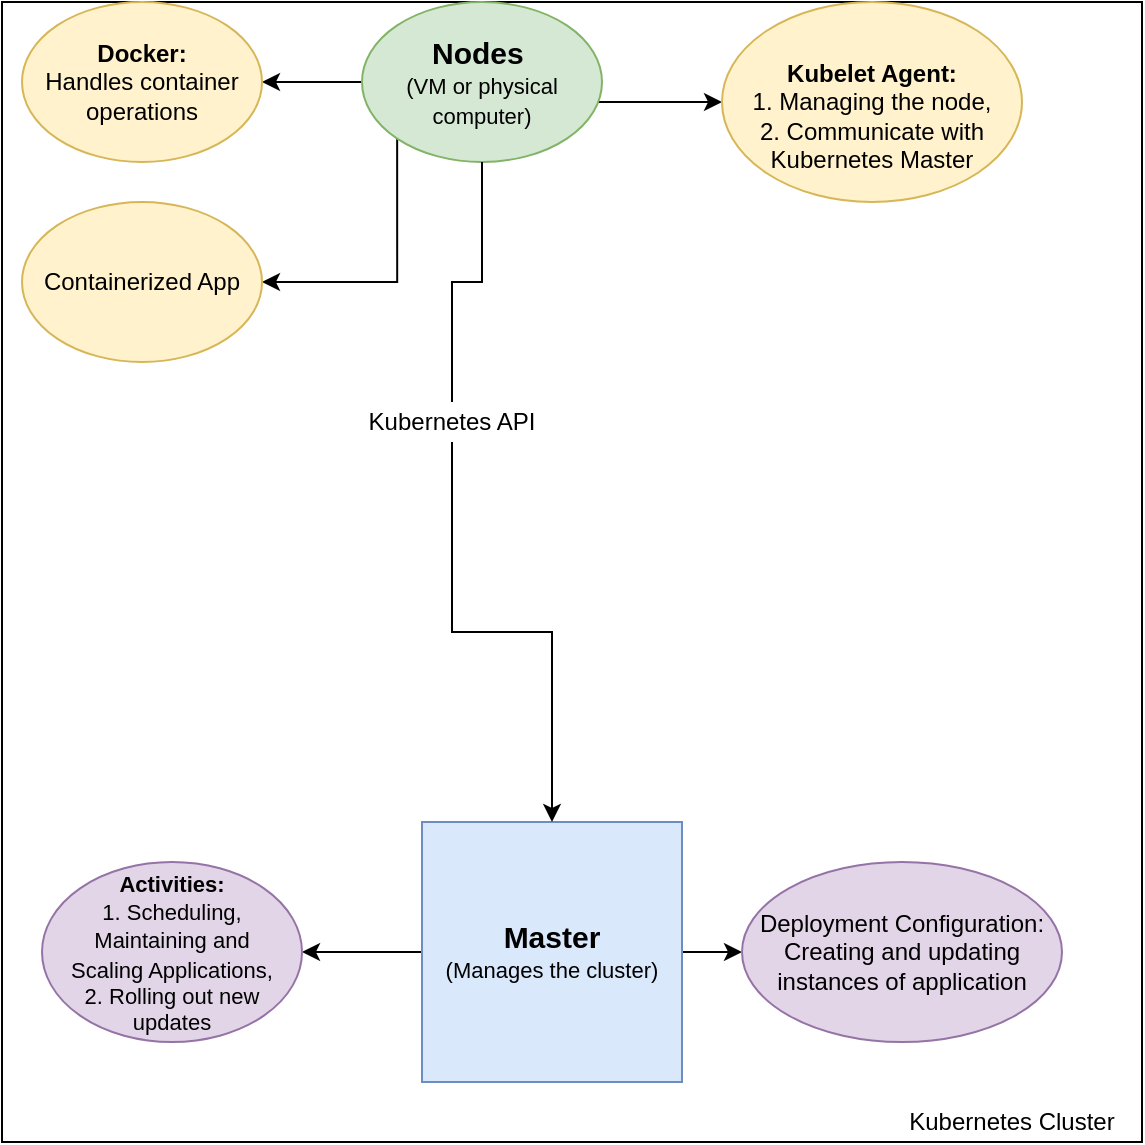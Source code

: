 <mxfile version="13.0.1" type="github" pages="12">
  <diagram id="cGKvdz5ofFc215l-4JxW" name="Kubernetes_Nodes">
    <mxGraphModel dx="1022" dy="738" grid="1" gridSize="10" guides="1" tooltips="1" connect="1" arrows="1" fold="1" page="1" pageScale="1" pageWidth="850" pageHeight="1100" math="0" shadow="0">
      <root>
        <mxCell id="0" />
        <mxCell id="1" parent="0" />
        <mxCell id="58ebExl9ld21WmqLhNNQ-12" value="" style="whiteSpace=wrap;html=1;aspect=fixed;align=left;" parent="1" vertex="1">
          <mxGeometry x="110" y="280" width="570" height="570" as="geometry" />
        </mxCell>
        <mxCell id="58ebExl9ld21WmqLhNNQ-52" value="" style="edgeStyle=orthogonalEdgeStyle;rounded=0;orthogonalLoop=1;jettySize=auto;html=1;" parent="1" source="58ebExl9ld21WmqLhNNQ-13" target="58ebExl9ld21WmqLhNNQ-41" edge="1">
          <mxGeometry relative="1" as="geometry" />
        </mxCell>
        <mxCell id="58ebExl9ld21WmqLhNNQ-56" value="" style="edgeStyle=orthogonalEdgeStyle;rounded=0;orthogonalLoop=1;jettySize=auto;html=1;" parent="1" source="58ebExl9ld21WmqLhNNQ-13" target="58ebExl9ld21WmqLhNNQ-55" edge="1">
          <mxGeometry relative="1" as="geometry" />
        </mxCell>
        <mxCell id="58ebExl9ld21WmqLhNNQ-13" value="&lt;font&gt;&lt;b style=&quot;font-size: 15px&quot;&gt;Master &lt;br&gt;&lt;/b&gt;&lt;font style=&quot;font-size: 11px&quot;&gt;(Manages the cluster)&lt;/font&gt;&lt;/font&gt;" style="whiteSpace=wrap;html=1;aspect=fixed;fillColor=#dae8fc;strokeColor=#6c8ebf;" parent="1" vertex="1">
          <mxGeometry x="320" y="690" width="130" height="130" as="geometry" />
        </mxCell>
        <mxCell id="58ebExl9ld21WmqLhNNQ-32" value="Kubernetes Cluster" style="text;html=1;strokeColor=none;fillColor=none;align=center;verticalAlign=middle;whiteSpace=wrap;rounded=0;" parent="1" vertex="1">
          <mxGeometry x="550" y="830" width="130" height="20" as="geometry" />
        </mxCell>
        <mxCell id="58ebExl9ld21WmqLhNNQ-44" value="" style="edgeStyle=orthogonalEdgeStyle;rounded=0;orthogonalLoop=1;jettySize=auto;html=1;" parent="1" source="58ebExl9ld21WmqLhNNQ-34" target="58ebExl9ld21WmqLhNNQ-43" edge="1">
          <mxGeometry relative="1" as="geometry">
            <Array as="points">
              <mxPoint x="430" y="330" />
              <mxPoint x="430" y="330" />
            </Array>
          </mxGeometry>
        </mxCell>
        <mxCell id="58ebExl9ld21WmqLhNNQ-46" value="" style="edgeStyle=orthogonalEdgeStyle;rounded=0;orthogonalLoop=1;jettySize=auto;html=1;" parent="1" source="58ebExl9ld21WmqLhNNQ-34" target="58ebExl9ld21WmqLhNNQ-45" edge="1">
          <mxGeometry relative="1" as="geometry" />
        </mxCell>
        <mxCell id="58ebExl9ld21WmqLhNNQ-51" value="" style="edgeStyle=orthogonalEdgeStyle;rounded=0;orthogonalLoop=1;jettySize=auto;html=1;entryX=1;entryY=0.5;entryDx=0;entryDy=0;exitX=0;exitY=1;exitDx=0;exitDy=0;" parent="1" source="58ebExl9ld21WmqLhNNQ-34" target="58ebExl9ld21WmqLhNNQ-48" edge="1">
          <mxGeometry relative="1" as="geometry">
            <mxPoint x="350" y="440" as="targetPoint" />
            <Array as="points">
              <mxPoint x="308" y="420" />
            </Array>
          </mxGeometry>
        </mxCell>
        <mxCell id="58ebExl9ld21WmqLhNNQ-58" value="" style="edgeStyle=orthogonalEdgeStyle;rounded=0;orthogonalLoop=1;jettySize=auto;html=1;entryX=0.5;entryY=0;entryDx=0;entryDy=0;" parent="1" source="58ebExl9ld21WmqLhNNQ-24" target="58ebExl9ld21WmqLhNNQ-13" edge="1">
          <mxGeometry relative="1" as="geometry">
            <mxPoint x="350" y="440" as="targetPoint" />
          </mxGeometry>
        </mxCell>
        <mxCell id="58ebExl9ld21WmqLhNNQ-34" value="&lt;b style=&quot;font-size: 15px&quot;&gt;Nodes&amp;nbsp;&lt;br&gt;&lt;/b&gt;&lt;font style=&quot;font-size: 11px&quot;&gt;(VM or physical computer)&lt;/font&gt;" style="ellipse;whiteSpace=wrap;html=1;fillColor=#d5e8d4;strokeColor=#82b366;" parent="1" vertex="1">
          <mxGeometry x="290" y="280" width="120" height="80" as="geometry" />
        </mxCell>
        <mxCell id="58ebExl9ld21WmqLhNNQ-41" value="&lt;font style=&quot;font-size: 11px&quot;&gt;&lt;b&gt;Activities:&lt;br&gt;&lt;/b&gt;1. Scheduling, Maintaining and&lt;br&gt;Scaling Applications,&lt;br&gt;&lt;/font&gt;&lt;div style=&quot;font-size: 11px&quot;&gt;2. Rolling out new updates&lt;/div&gt;" style="ellipse;whiteSpace=wrap;html=1;align=center;fillColor=#e1d5e7;strokeColor=#9673a6;" parent="1" vertex="1">
          <mxGeometry x="130" y="710" width="130" height="90" as="geometry" />
        </mxCell>
        <mxCell id="58ebExl9ld21WmqLhNNQ-43" value="&lt;div&gt;&lt;br&gt;&lt;/div&gt;&lt;div&gt;&lt;b style=&quot;font-family: &amp;#34;helvetica&amp;#34;&quot;&gt;Kubelet Agent:&lt;/b&gt;&lt;br&gt;&lt;/div&gt;&lt;span style=&quot;font-size: 12px ; font-style: normal ; font-weight: 400 ; letter-spacing: normal ; text-indent: 0px ; text-transform: none ; word-spacing: 0px ; font-family: &amp;#34;helvetica&amp;#34;&quot;&gt;&lt;div&gt;&lt;span&gt;1. Managing the node&lt;/span&gt;&lt;span&gt;,&lt;/span&gt;&lt;/div&gt;&lt;/span&gt;&lt;span style=&quot;font-size: 12px ; font-style: normal ; font-weight: 400 ; letter-spacing: normal ; text-indent: 0px ; text-transform: none ; word-spacing: 0px ; font-family: &amp;#34;helvetica&amp;#34;&quot;&gt;&lt;div&gt;&lt;span&gt;2. Communicate with Kubernetes Master&lt;/span&gt;&lt;/div&gt;&lt;/span&gt;" style="ellipse;whiteSpace=wrap;html=1;align=center;fillColor=#fff2cc;strokeColor=#d6b656;" parent="1" vertex="1">
          <mxGeometry x="470" y="280" width="150" height="100" as="geometry" />
        </mxCell>
        <mxCell id="58ebExl9ld21WmqLhNNQ-45" value="&lt;b style=&quot;font-family: &amp;#34;helvetica&amp;#34; ; text-align: left&quot;&gt;Docker:&lt;/b&gt;&lt;br style=&quot;font-family: &amp;#34;helvetica&amp;#34; ; text-align: left&quot;&gt;&lt;span style=&quot;font-family: &amp;#34;helvetica&amp;#34; ; text-align: left&quot;&gt;Handles container operations&lt;/span&gt;" style="ellipse;whiteSpace=wrap;html=1;align=center;fillColor=#fff2cc;strokeColor=#d6b656;" parent="1" vertex="1">
          <mxGeometry x="120" y="280" width="120" height="80" as="geometry" />
        </mxCell>
        <mxCell id="58ebExl9ld21WmqLhNNQ-48" value="Containerized App" style="ellipse;whiteSpace=wrap;html=1;align=center;fillColor=#fff2cc;strokeColor=#d6b656;" parent="1" vertex="1">
          <mxGeometry x="120" y="380" width="120" height="80" as="geometry" />
        </mxCell>
        <mxCell id="58ebExl9ld21WmqLhNNQ-55" value="Deployment Configuration:&lt;br&gt;Creating and updating instances of application" style="ellipse;whiteSpace=wrap;html=1;align=center;fillColor=#e1d5e7;strokeColor=#9673a6;" parent="1" vertex="1">
          <mxGeometry x="480" y="710" width="160" height="90" as="geometry" />
        </mxCell>
        <mxCell id="58ebExl9ld21WmqLhNNQ-24" value="Kubernetes API" style="text;html=1;strokeColor=none;fillColor=none;align=center;verticalAlign=middle;whiteSpace=wrap;rounded=0;" parent="1" vertex="1">
          <mxGeometry x="290" y="480" width="90" height="20" as="geometry" />
        </mxCell>
        <mxCell id="58ebExl9ld21WmqLhNNQ-59" value="" style="edgeStyle=orthogonalEdgeStyle;rounded=0;orthogonalLoop=1;jettySize=auto;html=1;entryX=0.5;entryY=0;entryDx=0;entryDy=0;endArrow=none;endFill=0;" parent="1" source="58ebExl9ld21WmqLhNNQ-34" target="58ebExl9ld21WmqLhNNQ-24" edge="1">
          <mxGeometry relative="1" as="geometry">
            <mxPoint x="350" y="360" as="sourcePoint" />
            <mxPoint x="385" y="690" as="targetPoint" />
          </mxGeometry>
        </mxCell>
      </root>
    </mxGraphModel>
  </diagram>
  <diagram id="xVZb2JbVjDxJnVUy4nXk" name="Kubernetes_Cluster">
    
    <mxGraphModel dx="1022" dy="738" grid="1" gridSize="10" guides="1" tooltips="1" connect="1" arrows="1" fold="1" page="1" pageScale="1" pageWidth="850" pageHeight="1100" math="0" shadow="0">
      
      <root>
        
        <mxCell id="-K-1KHcqPiMNLuMJDiVb-0" />
        
        <mxCell id="-K-1KHcqPiMNLuMJDiVb-1" parent="-K-1KHcqPiMNLuMJDiVb-0" />
        
        <mxCell id="O3mAxweQUqYv6pG4nPH8-57" value="" style="rounded=1;whiteSpace=wrap;html=1;fontSize=10;align=center;dashed=1;fillColor=#ffe6cc;strokeColor=#d79b00;" parent="-K-1KHcqPiMNLuMJDiVb-1" vertex="1">
          
          <mxGeometry x="100" y="300" width="150" height="100" as="geometry" />
          
        </mxCell>
        
        <mxCell id="O3mAxweQUqYv6pG4nPH8-54" value="" style="rounded=1;whiteSpace=wrap;html=1;fontSize=10;align=center;dashed=1;fillColor=#ffe6cc;strokeColor=#d79b00;" parent="-K-1KHcqPiMNLuMJDiVb-1" vertex="1">
          
          <mxGeometry x="260" y="300" width="280" height="100" as="geometry" />
          
        </mxCell>
        
        <mxCell id="O3mAxweQUqYv6pG4nPH8-3" value="" style="edgeStyle=orthogonalEdgeStyle;rounded=0;orthogonalLoop=1;jettySize=auto;html=1;endArrow=classic;endFill=1;" parent="-K-1KHcqPiMNLuMJDiVb-1" source="O3mAxweQUqYv6pG4nPH8-1" target="O3mAxweQUqYv6pG4nPH8-2" edge="1">
          
          <mxGeometry relative="1" as="geometry" />
          
        </mxCell>
        
        <mxCell id="O3mAxweQUqYv6pG4nPH8-1" value="Kubernetes Cluster" style="rounded=0;whiteSpace=wrap;html=1;align=center;" parent="-K-1KHcqPiMNLuMJDiVb-1" vertex="1">
          
          <mxGeometry x="70" y="30" width="670" height="60" as="geometry" />
          
        </mxCell>
        
        <mxCell id="O3mAxweQUqYv6pG4nPH8-8" value="" style="edgeStyle=orthogonalEdgeStyle;rounded=0;orthogonalLoop=1;jettySize=auto;html=1;endArrow=classic;endFill=1;" parent="-K-1KHcqPiMNLuMJDiVb-1" source="O3mAxweQUqYv6pG4nPH8-2" target="O3mAxweQUqYv6pG4nPH8-7" edge="1">
          
          <mxGeometry relative="1" as="geometry" />
          
        </mxCell>
        
        <mxCell id="O3mAxweQUqYv6pG4nPH8-2" value="Master Node" style="rounded=0;whiteSpace=wrap;html=1;align=center;" parent="-K-1KHcqPiMNLuMJDiVb-1" vertex="1">
          
          <mxGeometry x="70" y="130" width="230" height="60" as="geometry" />
          
        </mxCell>
        
        <mxCell id="O3mAxweQUqYv6pG4nPH8-7" value="" style="rounded=0;whiteSpace=wrap;html=1;align=center;" parent="-K-1KHcqPiMNLuMJDiVb-1" vertex="1">
          
          <mxGeometry x="110" y="220" width="150" height="60" as="geometry" />
          
        </mxCell>
        
        <mxCell id="O3mAxweQUqYv6pG4nPH8-14" value="" style="edgeStyle=orthogonalEdgeStyle;rounded=0;orthogonalLoop=1;jettySize=auto;html=1;endArrow=classic;endFill=1;" parent="-K-1KHcqPiMNLuMJDiVb-1" source="O3mAxweQUqYv6pG4nPH8-4" target="O3mAxweQUqYv6pG4nPH8-13" edge="1">
          
          <mxGeometry relative="1" as="geometry">
            
            <Array as="points">
              
              <mxPoint x="460" y="290" />
              
              <mxPoint x="180" y="290" />
              
            </Array>
            
          </mxGeometry>
          
        </mxCell>
        
        <mxCell id="O3mAxweQUqYv6pG4nPH8-4" value="Node &lt;br&gt;(virtual or physical machine)" style="rounded=0;whiteSpace=wrap;html=1;align=center;" parent="-K-1KHcqPiMNLuMJDiVb-1" vertex="1">
          
          <mxGeometry x="410" y="130" width="100" height="60" as="geometry" />
          
        </mxCell>
        
        <mxCell id="O3mAxweQUqYv6pG4nPH8-23" value="" style="edgeStyle=orthogonalEdgeStyle;rounded=0;orthogonalLoop=1;jettySize=auto;html=1;endArrow=classic;endFill=1;exitX=0.5;exitY=1;exitDx=0;exitDy=0;" parent="-K-1KHcqPiMNLuMJDiVb-1" source="O3mAxweQUqYv6pG4nPH8-13" edge="1">
          
          <mxGeometry relative="1" as="geometry">
            
            <mxPoint x="70" y="471" as="targetPoint" />
            
            <Array as="points">
              
              <mxPoint x="180" y="395" />
              
              <mxPoint x="70" y="395" />
              
            </Array>
            
          </mxGeometry>
          
        </mxCell>
        
        <mxCell id="O3mAxweQUqYv6pG4nPH8-13" value="POD&lt;br&gt;(10.10.10.1)" style="rounded=0;whiteSpace=wrap;html=1;align=center;" parent="-K-1KHcqPiMNLuMJDiVb-1" vertex="1">
          
          <mxGeometry x="130" y="315" width="100" height="60" as="geometry" />
          
        </mxCell>
        
        <mxCell id="O3mAxweQUqYv6pG4nPH8-22" value="" style="rounded=0;whiteSpace=wrap;html=1;align=center;" parent="-K-1KHcqPiMNLuMJDiVb-1" vertex="1">
          
          <mxGeometry x="20" y="470" width="100" height="60" as="geometry" />
          
        </mxCell>
        
        <mxCell id="O3mAxweQUqYv6pG4nPH8-6" value="" style="edgeStyle=orthogonalEdgeStyle;rounded=0;orthogonalLoop=1;jettySize=auto;html=1;endArrow=classic;endFill=1;entryX=0.5;entryY=0;entryDx=0;entryDy=0;exitX=0.5;exitY=1;exitDx=0;exitDy=0;" parent="-K-1KHcqPiMNLuMJDiVb-1" source="O3mAxweQUqYv6pG4nPH8-1" target="O3mAxweQUqYv6pG4nPH8-4" edge="1">
          
          <mxGeometry relative="1" as="geometry">
            
            <mxPoint x="415" y="100" as="sourcePoint" />
            
            <mxPoint x="195" y="140" as="targetPoint" />
            
          </mxGeometry>
          
        </mxCell>
        
        <mxCell id="O3mAxweQUqYv6pG4nPH8-9" value="Node&amp;nbsp;&lt;br&gt;(virtual or physical machine)" style="rounded=0;whiteSpace=wrap;html=1;align=center;" parent="-K-1KHcqPiMNLuMJDiVb-1" vertex="1">
          
          <mxGeometry x="530" y="130" width="100" height="60" as="geometry" />
          
        </mxCell>
        
        <mxCell id="O3mAxweQUqYv6pG4nPH8-10" value="Node&amp;nbsp;&lt;br&gt;(virtual or physical machine)" style="rounded=0;whiteSpace=wrap;html=1;align=center;" parent="-K-1KHcqPiMNLuMJDiVb-1" vertex="1">
          
          <mxGeometry x="640" y="130" width="100" height="60" as="geometry" />
          
        </mxCell>
        
        <mxCell id="O3mAxweQUqYv6pG4nPH8-11" value="" style="edgeStyle=orthogonalEdgeStyle;rounded=0;orthogonalLoop=1;jettySize=auto;html=1;endArrow=classic;endFill=1;entryX=0.5;entryY=0;entryDx=0;entryDy=0;exitX=0.5;exitY=1;exitDx=0;exitDy=0;" parent="-K-1KHcqPiMNLuMJDiVb-1" source="O3mAxweQUqYv6pG4nPH8-1" target="O3mAxweQUqYv6pG4nPH8-9" edge="1">
          
          <mxGeometry relative="1" as="geometry">
            
            <mxPoint x="400" y="100" as="sourcePoint" />
            
            <mxPoint x="470" y="140" as="targetPoint" />
            
          </mxGeometry>
          
        </mxCell>
        
        <mxCell id="O3mAxweQUqYv6pG4nPH8-12" value="" style="edgeStyle=orthogonalEdgeStyle;rounded=0;orthogonalLoop=1;jettySize=auto;html=1;endArrow=classic;endFill=1;exitX=0.5;exitY=1;exitDx=0;exitDy=0;" parent="-K-1KHcqPiMNLuMJDiVb-1" target="O3mAxweQUqYv6pG4nPH8-10" edge="1">
          
          <mxGeometry relative="1" as="geometry">
            
            <mxPoint x="425" y="110" as="sourcePoint" />
            
            <mxPoint x="480" y="150" as="targetPoint" />
            
          </mxGeometry>
          
        </mxCell>
        
        <mxCell id="O3mAxweQUqYv6pG4nPH8-37" value="" style="edgeStyle=orthogonalEdgeStyle;rounded=0;orthogonalLoop=1;jettySize=auto;html=1;endArrow=classic;endFill=1;entryX=0.5;entryY=0;entryDx=0;entryDy=0;exitX=0.5;exitY=1;exitDx=0;exitDy=0;" parent="-K-1KHcqPiMNLuMJDiVb-1" source="O3mAxweQUqYv6pG4nPH8-15" edge="1">
          
          <mxGeometry relative="1" as="geometry">
            
            <mxPoint x="270" y="471" as="targetPoint" />
            
            <Array as="points">
              
              <mxPoint x="340" y="405" />
              
              <mxPoint x="270" y="405" />
              
            </Array>
            
          </mxGeometry>
          
        </mxCell>
        
        <mxCell id="O3mAxweQUqYv6pG4nPH8-15" value="POD&lt;br&gt;(10.10.10.2)" style="rounded=0;whiteSpace=wrap;html=1;align=center;" parent="-K-1KHcqPiMNLuMJDiVb-1" vertex="1">
          
          <mxGeometry x="290" y="315" width="100" height="60" as="geometry" />
          
        </mxCell>
        
        <mxCell id="O3mAxweQUqYv6pG4nPH8-39" value="" style="edgeStyle=orthogonalEdgeStyle;rounded=0;orthogonalLoop=1;jettySize=auto;html=1;endArrow=classic;endFill=1;entryX=0.5;entryY=0;entryDx=0;entryDy=0;exitX=0.5;exitY=1;exitDx=0;exitDy=0;" parent="-K-1KHcqPiMNLuMJDiVb-1" source="O3mAxweQUqYv6pG4nPH8-16" target="O3mAxweQUqYv6pG4nPH8-36" edge="1">
          
          <mxGeometry relative="1" as="geometry">
            
            <mxPoint x="570" y="455" as="targetPoint" />
            
            <Array as="points">
              
              <mxPoint x="455" y="395" />
              
              <mxPoint x="480" y="395" />
              
            </Array>
            
          </mxGeometry>
          
        </mxCell>
        
        <mxCell id="O3mAxweQUqYv6pG4nPH8-16" value="POD&lt;br&gt;(10.10.10.3)" style="rounded=0;whiteSpace=wrap;html=1;align=center;" parent="-K-1KHcqPiMNLuMJDiVb-1" vertex="1">
          
          <mxGeometry x="405" y="315" width="100" height="60" as="geometry" />
          
        </mxCell>
        
        <mxCell id="O3mAxweQUqYv6pG4nPH8-26" value="" style="edgeStyle=orthogonalEdgeStyle;rounded=0;orthogonalLoop=1;jettySize=auto;html=1;endArrow=classic;endFill=1;" parent="-K-1KHcqPiMNLuMJDiVb-1" source="O3mAxweQUqYv6pG4nPH8-17" target="O3mAxweQUqYv6pG4nPH8-25" edge="1">
          
          <mxGeometry relative="1" as="geometry" />
          
        </mxCell>
        
        <mxCell id="O3mAxweQUqYv6pG4nPH8-17" value="POD&lt;br&gt;(10.10.10.4)" style="rounded=0;whiteSpace=wrap;html=1;align=center;" parent="-K-1KHcqPiMNLuMJDiVb-1" vertex="1">
          
          <mxGeometry x="640" y="315" width="100" height="60" as="geometry" />
          
        </mxCell>
        
        <mxCell id="O3mAxweQUqYv6pG4nPH8-18" value="" style="edgeStyle=orthogonalEdgeStyle;rounded=0;orthogonalLoop=1;jettySize=auto;html=1;endArrow=classic;endFill=1;exitX=0.5;exitY=1;exitDx=0;exitDy=0;" parent="-K-1KHcqPiMNLuMJDiVb-1" source="O3mAxweQUqYv6pG4nPH8-4" target="O3mAxweQUqYv6pG4nPH8-15" edge="1">
          
          <mxGeometry relative="1" as="geometry">
            
            <mxPoint x="420" y="170" as="sourcePoint" />
            
            <mxPoint x="360" y="230" as="targetPoint" />
            
            <Array as="points">
              
              <mxPoint x="460" y="290" />
              
              <mxPoint x="340" y="290" />
              
            </Array>
            
          </mxGeometry>
          
        </mxCell>
        
        <mxCell id="O3mAxweQUqYv6pG4nPH8-20" value="" style="edgeStyle=orthogonalEdgeStyle;rounded=0;orthogonalLoop=1;jettySize=auto;html=1;endArrow=classic;endFill=1;entryX=0.5;entryY=0;entryDx=0;entryDy=0;" parent="-K-1KHcqPiMNLuMJDiVb-1" target="O3mAxweQUqYv6pG4nPH8-16" edge="1">
          
          <mxGeometry relative="1" as="geometry">
            
            <mxPoint x="460" y="190" as="sourcePoint" />
            
            <mxPoint x="470" y="230" as="targetPoint" />
            
            <Array as="points">
              
              <mxPoint x="460" y="300" />
              
              <mxPoint x="455" y="300" />
              
            </Array>
            
          </mxGeometry>
          
        </mxCell>
        
        <mxCell id="O3mAxweQUqYv6pG4nPH8-21" value="" style="edgeStyle=orthogonalEdgeStyle;rounded=0;orthogonalLoop=1;jettySize=auto;html=1;endArrow=classic;endFill=1;" parent="-K-1KHcqPiMNLuMJDiVb-1" target="O3mAxweQUqYv6pG4nPH8-17" edge="1">
          
          <mxGeometry relative="1" as="geometry">
            
            <mxPoint x="460" y="190" as="sourcePoint" />
            
            <mxPoint x="480" y="240" as="targetPoint" />
            
            <Array as="points">
              
              <mxPoint x="460" y="290" />
              
              <mxPoint x="690" y="290" />
              
            </Array>
            
          </mxGeometry>
          
        </mxCell>
        
        <mxCell id="O3mAxweQUqYv6pG4nPH8-25" value="" style="rounded=0;whiteSpace=wrap;html=1;align=center;" parent="-K-1KHcqPiMNLuMJDiVb-1" vertex="1">
          
          <mxGeometry x="620" y="458.5" width="140" height="91" as="geometry" />
          
        </mxCell>
        
        <mxCell id="O3mAxweQUqYv6pG4nPH8-31" value="" style="shape=cylinder;whiteSpace=wrap;html=1;boundedLbl=1;backgroundOutline=1;align=center;fillColor=#e1d5e7;strokeColor=#9673a6;" parent="-K-1KHcqPiMNLuMJDiVb-1" vertex="1">
          
          <mxGeometry x="651" y="523" width="20" height="20" as="geometry" />
          
        </mxCell>
        
        <mxCell id="O3mAxweQUqYv6pG4nPH8-34" value="" style="shape=cylinder;whiteSpace=wrap;html=1;boundedLbl=1;backgroundOutline=1;align=center;fillColor=#e1d5e7;strokeColor=#9673a6;" parent="-K-1KHcqPiMNLuMJDiVb-1" vertex="1">
          
          <mxGeometry x="696" y="523" width="20" height="20" as="geometry" />
          
        </mxCell>
        
        <mxCell id="O3mAxweQUqYv6pG4nPH8-35" value="" style="rounded=0;whiteSpace=wrap;html=1;align=center;" parent="-K-1KHcqPiMNLuMJDiVb-1" vertex="1">
          
          <mxGeometry x="220" y="470" width="100" height="60" as="geometry" />
          
        </mxCell>
        
        <mxCell id="O3mAxweQUqYv6pG4nPH8-36" value="" style="rounded=0;whiteSpace=wrap;html=1;align=center;" parent="-K-1KHcqPiMNLuMJDiVb-1" vertex="1">
          
          <mxGeometry x="430" y="471" width="100" height="60" as="geometry" />
          
        </mxCell>
        
        <mxCell id="O3mAxweQUqYv6pG4nPH8-42" value="" style="shape=cylinder;whiteSpace=wrap;html=1;boundedLbl=1;backgroundOutline=1;align=center;fillColor=#e1d5e7;strokeColor=#9673a6;" parent="-K-1KHcqPiMNLuMJDiVb-1" vertex="1">
          
          <mxGeometry x="480" y="508.5" width="20" height="20" as="geometry" />
          
        </mxCell>
        
        <mxCell id="O3mAxweQUqYv6pG4nPH8-43" value="" style="shape=cylinder;whiteSpace=wrap;html=1;boundedLbl=1;backgroundOutline=1;align=center;fillColor=#e1d5e7;strokeColor=#9673a6;" parent="-K-1KHcqPiMNLuMJDiVb-1" vertex="1">
          
          <mxGeometry x="290" y="494" width="20" height="20" as="geometry" />
          
        </mxCell>
        
        <mxCell id="O3mAxweQUqYv6pG4nPH8-45" value="Containerized app" style="text;html=1;strokeColor=none;fillColor=none;align=center;verticalAlign=middle;whiteSpace=wrap;rounded=0;fontSize=10;" parent="-K-1KHcqPiMNLuMJDiVb-1" vertex="1">
          
          <mxGeometry x="68" y="483.5" width="40" height="20" as="geometry" />
          
        </mxCell>
        
        <mxCell id="O3mAxweQUqYv6pG4nPH8-48" value="Volume" style="text;html=1;strokeColor=none;fillColor=none;align=center;verticalAlign=middle;whiteSpace=wrap;rounded=0;fontSize=10;" parent="-K-1KHcqPiMNLuMJDiVb-1" vertex="1">
          
          <mxGeometry x="280" y="511" width="40" height="20" as="geometry" />
          
        </mxCell>
        
        <mxCell id="O3mAxweQUqYv6pG4nPH8-49" value="A" style="ellipse;whiteSpace=wrap;html=1;aspect=fixed;fontSize=10;align=center;" parent="-K-1KHcqPiMNLuMJDiVb-1" vertex="1">
          
          <mxGeometry x="120" y="230" width="30" height="30" as="geometry" />
          
        </mxCell>
        
        <mxCell id="O3mAxweQUqYv6pG4nPH8-52" value="B" style="ellipse;whiteSpace=wrap;html=1;aspect=fixed;fontSize=10;align=center;" parent="-K-1KHcqPiMNLuMJDiVb-1" vertex="1">
          
          <mxGeometry x="215" y="230" width="30" height="30" as="geometry" />
          
        </mxCell>
        
        <mxCell id="O3mAxweQUqYv6pG4nPH8-53" value="Deployment" style="text;html=1;strokeColor=none;fillColor=none;align=center;verticalAlign=middle;whiteSpace=wrap;rounded=0;fontSize=10;" parent="-K-1KHcqPiMNLuMJDiVb-1" vertex="1">
          
          <mxGeometry x="165" y="260" width="40" height="20" as="geometry" />
          
        </mxCell>
        
        <mxCell id="O3mAxweQUqYv6pG4nPH8-56" value="Service B (10.10.9.2)" style="text;html=1;strokeColor=none;fillColor=none;align=center;verticalAlign=middle;whiteSpace=wrap;rounded=0;dashed=1;fontSize=10;" parent="-K-1KHcqPiMNLuMJDiVb-1" vertex="1">
          
          <mxGeometry x="345" y="380" width="105" height="20" as="geometry" />
          
        </mxCell>
        
        <mxCell id="O3mAxweQUqYv6pG4nPH8-60" value="Service B (10.10.9.1)" style="text;html=1;strokeColor=none;fillColor=none;align=center;verticalAlign=middle;whiteSpace=wrap;rounded=0;dashed=1;fontSize=10;" parent="-K-1KHcqPiMNLuMJDiVb-1" vertex="1">
          
          <mxGeometry x="127.5" y="380" width="105" height="20" as="geometry" />
          
        </mxCell>
        
        <mxCell id="eBzLuSZc6Kg9vLYy-kOy-0" value="" style="html=1;whiteSpace=wrap;aspect=fixed;shape=isoCube;backgroundOutline=1;fillColor=#dae8fc;strokeColor=#6c8ebf;strokeWidth=1;" parent="-K-1KHcqPiMNLuMJDiVb-1" vertex="1">
          
          <mxGeometry x="25" y="476" width="24.31" height="27" as="geometry" />
          
        </mxCell>
        
        <mxCell id="eBzLuSZc6Kg9vLYy-kOy-1" value="" style="html=1;whiteSpace=wrap;aspect=fixed;shape=isoCube;backgroundOutline=1;fillColor=#dae8fc;strokeColor=#6c8ebf;strokeWidth=1;" parent="-K-1KHcqPiMNLuMJDiVb-1" vertex="1">
          
          <mxGeometry x="230" y="479.5" width="24.31" height="27" as="geometry" />
          
        </mxCell>
        
        <mxCell id="eBzLuSZc6Kg9vLYy-kOy-2" value="" style="html=1;whiteSpace=wrap;aspect=fixed;shape=isoCube;backgroundOutline=1;fillColor=#dae8fc;strokeColor=#6c8ebf;strokeWidth=1;" parent="-K-1KHcqPiMNLuMJDiVb-1" vertex="1">
          
          <mxGeometry x="444.2" y="489" width="24.31" height="27" as="geometry" />
          
        </mxCell>
        
        <mxCell id="eBzLuSZc6Kg9vLYy-kOy-3" value="" style="html=1;whiteSpace=wrap;aspect=fixed;shape=isoCube;backgroundOutline=1;fillColor=#dae8fc;strokeColor=#6c8ebf;strokeWidth=1;" parent="-K-1KHcqPiMNLuMJDiVb-1" vertex="1">
          
          <mxGeometry x="479.2" y="476" width="24.31" height="27" as="geometry" />
          
        </mxCell>
        
        <mxCell id="eBzLuSZc6Kg9vLYy-kOy-4" value="" style="html=1;whiteSpace=wrap;aspect=fixed;shape=isoCube;backgroundOutline=1;fillColor=#dae8fc;strokeColor=#6c8ebf;strokeWidth=1;" parent="-K-1KHcqPiMNLuMJDiVb-1" vertex="1">
          
          <mxGeometry x="684" y="486.5" width="24.31" height="27" as="geometry" />
          
        </mxCell>
        
        <mxCell id="eBzLuSZc6Kg9vLYy-kOy-5" value="" style="html=1;whiteSpace=wrap;aspect=fixed;shape=isoCube;backgroundOutline=1;fillColor=#dae8fc;strokeColor=#6c8ebf;strokeWidth=1;" parent="-K-1KHcqPiMNLuMJDiVb-1" vertex="1">
          
          <mxGeometry x="719" y="474" width="24.31" height="27" as="geometry" />
          
        </mxCell>
        
        <mxCell id="eBzLuSZc6Kg9vLYy-kOy-6" value="" style="html=1;whiteSpace=wrap;aspect=fixed;shape=isoCube;backgroundOutline=1;fillColor=#dae8fc;strokeColor=#6c8ebf;strokeWidth=1;" parent="-K-1KHcqPiMNLuMJDiVb-1" vertex="1">
          
          <mxGeometry x="624" y="484" width="24.31" height="27" as="geometry" />
          
        </mxCell>
        
        <mxCell id="eBzLuSZc6Kg9vLYy-kOy-7" value="" style="html=1;whiteSpace=wrap;aspect=fixed;shape=isoCube;backgroundOutline=1;fillColor=#dae8fc;strokeColor=#6c8ebf;strokeWidth=1;" parent="-K-1KHcqPiMNLuMJDiVb-1" vertex="1">
          
          <mxGeometry x="654" y="462" width="24.31" height="27" as="geometry" />
          
        </mxCell>
        
      </root>
      
    </mxGraphModel>
    
  </diagram>
  <diagram id="T_yNr6Su5WrRJs1zFu3G" name="Minikube">
    
    <mxGraphModel dx="1022" dy="738" grid="1" gridSize="10" guides="1" tooltips="1" connect="1" arrows="1" fold="1" page="1" pageScale="1" pageWidth="850" pageHeight="1100" math="0" shadow="0">
      
      <root>
        
        <mxCell id="2u28Aa2or3SD5IDM6Y_A-0" />
        
        <mxCell id="2u28Aa2or3SD5IDM6Y_A-1" parent="2u28Aa2or3SD5IDM6Y_A-0" />
        
        <mxCell id="2u28Aa2or3SD5IDM6Y_A-2" value="" style="rounded=0;whiteSpace=wrap;html=1;fillColor=#d5e8d4;strokeColor=#82b366;" parent="2u28Aa2or3SD5IDM6Y_A-1" vertex="1">
          
          <mxGeometry x="199" y="110" width="520" height="290" as="geometry" />
          
        </mxCell>
        
        <mxCell id="2u28Aa2or3SD5IDM6Y_A-4" value="" style="rounded=0;whiteSpace=wrap;html=1;fillColor=#dae8fc;strokeColor=#6c8ebf;" parent="2u28Aa2or3SD5IDM6Y_A-1" vertex="1">
          
          <mxGeometry x="489" y="135" width="200" height="240" as="geometry" />
          
        </mxCell>
        
        <mxCell id="2u28Aa2or3SD5IDM6Y_A-3" value="Container" style="rounded=0;whiteSpace=wrap;html=1;fontSize=15;fontStyle=1" parent="2u28Aa2or3SD5IDM6Y_A-1" vertex="1">
          
          <mxGeometry x="509" y="300" width="160" height="50" as="geometry" />
          
        </mxCell>
        
        <mxCell id="2u28Aa2or3SD5IDM6Y_A-5" value="Container" style="rounded=0;whiteSpace=wrap;html=1;fontSize=15;fontStyle=1" parent="2u28Aa2or3SD5IDM6Y_A-1" vertex="1">
          
          <mxGeometry x="509" y="240" width="160" height="50" as="geometry" />
          
        </mxCell>
        
        <mxCell id="2u28Aa2or3SD5IDM6Y_A-9" value="" style="edgeStyle=orthogonalEdgeStyle;rounded=0;orthogonalLoop=1;jettySize=auto;html=1;entryX=0;entryY=0.25;entryDx=0;entryDy=0;strokeWidth=2;" parent="2u28Aa2or3SD5IDM6Y_A-1" source="2u28Aa2or3SD5IDM6Y_A-6" target="2u28Aa2or3SD5IDM6Y_A-4" edge="1">
          
          <mxGeometry relative="1" as="geometry">
            
            <mxPoint x="449" y="185" as="targetPoint" />
            
          </mxGeometry>
          
        </mxCell>
        
        <mxCell id="2u28Aa2or3SD5IDM6Y_A-6" value="kubectl" style="rounded=0;whiteSpace=wrap;html=1;fontSize=16;fontStyle=1" parent="2u28Aa2or3SD5IDM6Y_A-1" vertex="1">
          
          <mxGeometry x="219" y="160" width="150" height="70" as="geometry" />
          
        </mxCell>
        
        <mxCell id="2u28Aa2or3SD5IDM6Y_A-11" value="" style="edgeStyle=orthogonalEdgeStyle;rounded=0;orthogonalLoop=1;jettySize=auto;html=1;entryX=0;entryY=0.75;entryDx=0;entryDy=0;strokeWidth=2;" parent="2u28Aa2or3SD5IDM6Y_A-1" source="2u28Aa2or3SD5IDM6Y_A-7" target="2u28Aa2or3SD5IDM6Y_A-4" edge="1">
          
          <mxGeometry relative="1" as="geometry">
            
            <mxPoint x="449" y="315" as="targetPoint" />
            
          </mxGeometry>
          
        </mxCell>
        
        <mxCell id="2u28Aa2or3SD5IDM6Y_A-7" value="minikube (Local only)" style="rounded=0;whiteSpace=wrap;html=1;fontSize=16;fontStyle=1" parent="2u28Aa2or3SD5IDM6Y_A-1" vertex="1">
          
          <mxGeometry x="219" y="280" width="150" height="70" as="geometry" />
          
        </mxCell>
        
        <mxCell id="2u28Aa2or3SD5IDM6Y_A-12" value="Virtual Machine&lt;br style=&quot;font-size: 17px;&quot;&gt;(Node)" style="text;html=1;strokeColor=none;fillColor=none;align=center;verticalAlign=middle;whiteSpace=wrap;rounded=0;fontSize=17;fontStyle=1" parent="2u28Aa2or3SD5IDM6Y_A-1" vertex="1">
          
          <mxGeometry x="519" y="150" width="130" height="50" as="geometry" />
          
        </mxCell>
        
        <mxCell id="2u28Aa2or3SD5IDM6Y_A-13" value="Your Computer" style="text;html=1;align=center;verticalAlign=middle;resizable=0;points=[];autosize=1;fontSize=19;fontStyle=1" parent="2u28Aa2or3SD5IDM6Y_A-1" vertex="1">
          
          <mxGeometry x="384" y="70" width="150" height="30" as="geometry" />
          
        </mxCell>
        
        <mxCell id="2u28Aa2or3SD5IDM6Y_A-14" value="" style="shape=curlyBracket;whiteSpace=wrap;html=1;rounded=1;fontSize=19;fontStyle=1;strokeWidth=2;" parent="2u28Aa2or3SD5IDM6Y_A-1" vertex="1">
          
          <mxGeometry x="149" y="160" width="60" height="70" as="geometry" />
          
        </mxCell>
        
        <mxCell id="2u28Aa2or3SD5IDM6Y_A-15" value="" style="shape=curlyBracket;whiteSpace=wrap;html=1;rounded=1;fontSize=19;strokeWidth=2;" parent="2u28Aa2or3SD5IDM6Y_A-1" vertex="1">
          
          <mxGeometry x="149" y="280" width="60" height="70" as="geometry" />
          
        </mxCell>
        
        <mxCell id="2u28Aa2or3SD5IDM6Y_A-16" value="Use for managing containers in the node" style="text;html=1;strokeColor=none;fillColor=none;align=center;verticalAlign=middle;whiteSpace=wrap;rounded=0;fontSize=15;fontStyle=2" parent="2u28Aa2or3SD5IDM6Y_A-1" vertex="1">
          
          <mxGeometry x="10" y="160" width="160" height="70" as="geometry" />
          
        </mxCell>
        
        <mxCell id="2u28Aa2or3SD5IDM6Y_A-17" value="Use for managing the VM itself" style="text;html=1;strokeColor=none;fillColor=none;align=center;verticalAlign=middle;whiteSpace=wrap;rounded=0;fontSize=15;fontStyle=2" parent="2u28Aa2or3SD5IDM6Y_A-1" vertex="1">
          
          <mxGeometry y="280" width="160" height="70" as="geometry" />
          
        </mxCell>
        
      </root>
      
    </mxGraphModel>
    
  </diagram>
  <diagram id="aZNZmu-j07J6kC1WSI6y" name="Compose_Kubernetes">
    
    <mxGraphModel dx="1022" dy="738" grid="1" gridSize="10" guides="1" tooltips="1" connect="1" arrows="1" fold="1" page="1" pageScale="1" pageWidth="850" pageHeight="1100" math="0" shadow="0">
      
      <root>
        
        <mxCell id="fBdmizEZK4XrruHAzac1-0" />
        
        <mxCell id="fBdmizEZK4XrruHAzac1-1" parent="fBdmizEZK4XrruHAzac1-0" />
        
        <mxCell id="fBdmizEZK4XrruHAzac1-8" value="" style="edgeStyle=orthogonalEdgeStyle;rounded=0;orthogonalLoop=1;jettySize=auto;html=1;strokeWidth=2;fontSize=18;" parent="fBdmizEZK4XrruHAzac1-1" source="fBdmizEZK4XrruHAzac1-2" target="fBdmizEZK4XrruHAzac1-5" edge="1">
          
          <mxGeometry relative="1" as="geometry" />
          
        </mxCell>
        
        <mxCell id="fBdmizEZK4XrruHAzac1-2" value="Each entry can optionally get docker-compose to build an image" style="rounded=0;whiteSpace=wrap;html=1;strokeWidth=2;fontSize=18;fontStyle=0;align=left;" parent="fBdmizEZK4XrruHAzac1-1" vertex="1">
          
          <mxGeometry x="20" y="160" width="320" height="70" as="geometry" />
          
        </mxCell>
        
        <mxCell id="fBdmizEZK4XrruHAzac1-9" value="" style="edgeStyle=orthogonalEdgeStyle;rounded=0;orthogonalLoop=1;jettySize=auto;html=1;strokeWidth=2;fontSize=18;" parent="fBdmizEZK4XrruHAzac1-1" source="fBdmizEZK4XrruHAzac1-3" target="fBdmizEZK4XrruHAzac1-6" edge="1">
          
          <mxGeometry relative="1" as="geometry" />
          
        </mxCell>
        
        <mxCell id="fBdmizEZK4XrruHAzac1-3" value="Each entry represents a container we want to create" style="rounded=0;whiteSpace=wrap;html=1;strokeWidth=2;fontSize=18;fontStyle=0;align=left;" parent="fBdmizEZK4XrruHAzac1-1" vertex="1">
          
          <mxGeometry x="20" y="250" width="320" height="70" as="geometry" />
          
        </mxCell>
        
        <mxCell id="fBdmizEZK4XrruHAzac1-10" value="" style="edgeStyle=orthogonalEdgeStyle;rounded=0;orthogonalLoop=1;jettySize=auto;html=1;strokeWidth=2;fontSize=18;" parent="fBdmizEZK4XrruHAzac1-1" source="fBdmizEZK4XrruHAzac1-4" target="fBdmizEZK4XrruHAzac1-7" edge="1">
          
          <mxGeometry relative="1" as="geometry" />
          
        </mxCell>
        
        <mxCell id="fBdmizEZK4XrruHAzac1-4" value="Each entry defines the networking requirements (ports)" style="rounded=0;whiteSpace=wrap;html=1;strokeWidth=2;fontSize=18;fontStyle=0;align=left;" parent="fBdmizEZK4XrruHAzac1-1" vertex="1">
          
          <mxGeometry x="20" y="340" width="320" height="70" as="geometry" />
          
        </mxCell>
        
        <mxCell id="fBdmizEZK4XrruHAzac1-5" value="Kubernetes expects all images to be built already" style="rounded=0;whiteSpace=wrap;html=1;strokeWidth=2;fontSize=18;fontStyle=0;align=left;" parent="fBdmizEZK4XrruHAzac1-1" vertex="1">
          
          <mxGeometry x="390" y="160" width="320" height="70" as="geometry" />
          
        </mxCell>
        
        <mxCell id="fBdmizEZK4XrruHAzac1-6" value="One config file per object we want to create" style="rounded=0;whiteSpace=wrap;html=1;strokeWidth=2;fontSize=18;fontStyle=0;align=left;" parent="fBdmizEZK4XrruHAzac1-1" vertex="1">
          
          <mxGeometry x="390" y="250" width="320" height="70" as="geometry" />
          
        </mxCell>
        
        <mxCell id="fBdmizEZK4XrruHAzac1-7" value="We have to manually set up all networking" style="rounded=0;whiteSpace=wrap;html=1;strokeWidth=2;fontSize=18;fontStyle=0;align=left;" parent="fBdmizEZK4XrruHAzac1-1" vertex="1">
          
          <mxGeometry x="390" y="340" width="320" height="70" as="geometry" />
          
        </mxCell>
        
        <mxCell id="fBdmizEZK4XrruHAzac1-11" value="Docker Compose" style="text;html=1;strokeColor=none;fillColor=none;align=center;verticalAlign=middle;whiteSpace=wrap;rounded=0;fontSize=18;fontStyle=1" parent="fBdmizEZK4XrruHAzac1-1" vertex="1">
          
          <mxGeometry x="100" y="120" width="190" height="20" as="geometry" />
          
        </mxCell>
        
        <mxCell id="fBdmizEZK4XrruHAzac1-12" value="Kubernetes" style="text;html=1;strokeColor=none;fillColor=none;align=center;verticalAlign=middle;whiteSpace=wrap;rounded=0;fontSize=18;fontStyle=1" parent="fBdmizEZK4XrruHAzac1-1" vertex="1">
          
          <mxGeometry x="540" y="120" width="40" height="10" as="geometry" />
          
        </mxCell>
        
      </root>
      
    </mxGraphModel>
    
  </diagram>
  <diagram id="L5gNoSTMtP3YuRzJlJNJ" name="Objects">
    <mxGraphModel dx="1022" dy="738" grid="1" gridSize="10" guides="1" tooltips="1" connect="1" arrows="1" fold="1" page="1" pageScale="1" pageWidth="850" pageHeight="1100" math="0" shadow="0">
      <root>
        <mxCell id="JK_MIju9y_eoY6hyoZQh-0" />
        <mxCell id="JK_MIju9y_eoY6hyoZQh-1" parent="JK_MIju9y_eoY6hyoZQh-0" />
        <mxCell id="JK_MIju9y_eoY6hyoZQh-2" value="Statefulset" style="rounded=0;whiteSpace=wrap;html=1;strokeWidth=2;fontSize=17;align=center;fontStyle=1;fillColor=#d5e8d4;strokeColor=#82b366;" parent="JK_MIju9y_eoY6hyoZQh-1" vertex="1">
          <mxGeometry x="280" y="160" width="180" height="60" as="geometry" />
        </mxCell>
        <mxCell id="JK_MIju9y_eoY6hyoZQh-3" value="Replicacontroller" style="rounded=0;whiteSpace=wrap;html=1;strokeWidth=2;fontSize=17;align=center;fontStyle=1;fillColor=#d5e8d4;strokeColor=#82b366;" parent="JK_MIju9y_eoY6hyoZQh-1" vertex="1">
          <mxGeometry x="280" y="240" width="180" height="60" as="geometry" />
        </mxCell>
        <mxCell id="JK_MIju9y_eoY6hyoZQh-4" value="Pod" style="rounded=0;whiteSpace=wrap;html=1;strokeWidth=2;fontSize=17;align=center;fontStyle=1;fillColor=#d5e8d4;strokeColor=#82b366;" parent="JK_MIju9y_eoY6hyoZQh-1" vertex="1">
          <mxGeometry x="280" y="320" width="180" height="60" as="geometry" />
        </mxCell>
        <mxCell id="JK_MIju9y_eoY6hyoZQh-5" value="Service" style="rounded=0;whiteSpace=wrap;html=1;strokeWidth=2;fontSize=17;align=center;fontStyle=1;fillColor=#d5e8d4;strokeColor=#82b366;" parent="JK_MIju9y_eoY6hyoZQh-1" vertex="1">
          <mxGeometry x="280" y="400" width="180" height="60" as="geometry" />
        </mxCell>
        <mxCell id="JK_MIju9y_eoY6hyoZQh-6" value="&lt;b&gt;Example Object types&lt;/b&gt;" style="text;html=1;strokeColor=none;fillColor=none;align=center;verticalAlign=middle;whiteSpace=wrap;rounded=0;fontSize=18;" parent="JK_MIju9y_eoY6hyoZQh-1" vertex="1">
          <mxGeometry x="297.5" y="120" width="145" height="20" as="geometry" />
        </mxCell>
        <mxCell id="JK_MIju9y_eoY6hyoZQh-10" value="" style="edgeStyle=orthogonalEdgeStyle;rounded=0;orthogonalLoop=1;jettySize=auto;html=1;strokeWidth=2;fontSize=17;" parent="JK_MIju9y_eoY6hyoZQh-1" source="JK_MIju9y_eoY6hyoZQh-7" edge="1">
          <mxGeometry relative="1" as="geometry">
            <mxPoint x="230" y="310" as="targetPoint" />
          </mxGeometry>
        </mxCell>
        <mxCell id="JK_MIju9y_eoY6hyoZQh-7" value="Config" style="rounded=0;whiteSpace=wrap;html=1;strokeWidth=2;fontSize=17;align=center;fillColor=#dae8fc;strokeColor=#6c8ebf;" parent="JK_MIju9y_eoY6hyoZQh-1" vertex="1">
          <mxGeometry x="10" y="280" width="120" height="60" as="geometry" />
        </mxCell>
        <mxCell id="JK_MIju9y_eoY6hyoZQh-8" value="" style="shape=curlyBracket;whiteSpace=wrap;html=1;rounded=1;strokeWidth=2;fontSize=17;align=center;" parent="JK_MIju9y_eoY6hyoZQh-1" vertex="1">
          <mxGeometry x="240" y="160" width="20" height="300" as="geometry" />
        </mxCell>
        <mxCell id="JK_MIju9y_eoY6hyoZQh-11" value="Used to create &#39;objects&#39;" style="text;html=1;strokeColor=none;fillColor=none;align=center;verticalAlign=middle;whiteSpace=wrap;rounded=0;fontSize=17;fontStyle=2" parent="JK_MIju9y_eoY6hyoZQh-1" vertex="1">
          <mxGeometry x="140" y="260" width="80" height="20" as="geometry" />
        </mxCell>
        <mxCell id="JK_MIju9y_eoY6hyoZQh-12" value="Objects serve different purposes - running a container, monitoring a container, setting up networking, etc" style="text;html=1;strokeColor=none;fillColor=none;align=center;verticalAlign=middle;whiteSpace=wrap;rounded=0;fontSize=17;fontStyle=3" parent="JK_MIju9y_eoY6hyoZQh-1" vertex="1">
          <mxGeometry x="470" y="220" width="210" height="140" as="geometry" />
        </mxCell>
      </root>
    </mxGraphModel>
  </diagram>
  <diagram id="FOc6Zu1bQkjSN4Flpc1g" name="Pods_Services">
    <mxGraphModel dx="782" dy="738" grid="1" gridSize="10" guides="1" tooltips="1" connect="1" arrows="1" fold="1" page="1" pageScale="1" pageWidth="850" pageHeight="1100" math="0" shadow="0">
      <root>
        <mxCell id="WlmAIqZ3Bdv0Brt3aqxF-0" />
        <mxCell id="WlmAIqZ3Bdv0Brt3aqxF-1" parent="WlmAIqZ3Bdv0Brt3aqxF-0" />
        <mxCell id="WlmAIqZ3Bdv0Brt3aqxF-5" value="" style="edgeStyle=orthogonalEdgeStyle;rounded=0;orthogonalLoop=1;jettySize=auto;html=1;strokeWidth=2;fontSize=17;" parent="WlmAIqZ3Bdv0Brt3aqxF-1" source="WlmAIqZ3Bdv0Brt3aqxF-2" target="WlmAIqZ3Bdv0Brt3aqxF-4" edge="1">
          <mxGeometry relative="1" as="geometry" />
        </mxCell>
        <mxCell id="WlmAIqZ3Bdv0Brt3aqxF-2" value="Pod" style="rounded=0;whiteSpace=wrap;html=1;strokeWidth=2;fontSize=18;align=center;fillColor=#dae8fc;strokeColor=#6c8ebf;fontStyle=1" parent="WlmAIqZ3Bdv0Brt3aqxF-1" vertex="1">
          <mxGeometry x="120" y="90" width="210" height="80" as="geometry" />
        </mxCell>
        <mxCell id="WlmAIqZ3Bdv0Brt3aqxF-4" value="Runs one or more closely related container" style="rounded=0;whiteSpace=wrap;html=1;strokeWidth=2;fontSize=14;align=center;" parent="WlmAIqZ3Bdv0Brt3aqxF-1" vertex="1">
          <mxGeometry x="410" y="90" width="210" height="80" as="geometry" />
        </mxCell>
        <mxCell id="WlmAIqZ3Bdv0Brt3aqxF-7" value="" style="edgeStyle=orthogonalEdgeStyle;rounded=0;orthogonalLoop=1;jettySize=auto;html=1;strokeWidth=2;fontSize=17;" parent="WlmAIqZ3Bdv0Brt3aqxF-1" source="WlmAIqZ3Bdv0Brt3aqxF-3" target="WlmAIqZ3Bdv0Brt3aqxF-6" edge="1">
          <mxGeometry relative="1" as="geometry" />
        </mxCell>
        <mxCell id="WlmAIqZ3Bdv0Brt3aqxF-3" value="Service" style="rounded=0;whiteSpace=wrap;html=1;strokeWidth=2;fontSize=18;align=center;fillColor=#dae8fc;strokeColor=#6c8ebf;fontStyle=1" parent="WlmAIqZ3Bdv0Brt3aqxF-1" vertex="1">
          <mxGeometry x="120" y="200" width="210" height="80" as="geometry" />
        </mxCell>
        <mxCell id="WlmAIqZ3Bdv0Brt3aqxF-6" value="Sets up networking in a Kubernetes Cluster" style="rounded=0;whiteSpace=wrap;html=1;strokeWidth=2;fontSize=14;align=center;" parent="WlmAIqZ3Bdv0Brt3aqxF-1" vertex="1">
          <mxGeometry x="410" y="200" width="210" height="80" as="geometry" />
        </mxCell>
        <mxCell id="WlmAIqZ3Bdv0Brt3aqxF-8" value="Object Types" style="text;html=1;strokeColor=none;fillColor=none;align=center;verticalAlign=middle;whiteSpace=wrap;rounded=0;fontSize=14;fontStyle=1" parent="WlmAIqZ3Bdv0Brt3aqxF-1" vertex="1">
          <mxGeometry x="175" y="60" width="100" height="20" as="geometry" />
        </mxCell>
        <mxCell id="2_W4Ry2IdEE3w9olHPZ5-1" value="" style="edgeStyle=orthogonalEdgeStyle;rounded=0;orthogonalLoop=1;jettySize=auto;html=1;strokeWidth=2;fontSize=20;" parent="WlmAIqZ3Bdv0Brt3aqxF-1" source="WlmAIqZ3Bdv0Brt3aqxF-9" target="2_W4Ry2IdEE3w9olHPZ5-0" edge="1">
          <mxGeometry relative="1" as="geometry" />
        </mxCell>
        <mxCell id="WlmAIqZ3Bdv0Brt3aqxF-9" value="ClusterIP" style="rounded=0;whiteSpace=wrap;html=1;strokeWidth=2;fontSize=18;align=center;fillColor=#d5e8d4;strokeColor=#82b366;" parent="WlmAIqZ3Bdv0Brt3aqxF-1" vertex="1">
          <mxGeometry x="170" y="280" width="160" height="50" as="geometry" />
        </mxCell>
        <mxCell id="WlmAIqZ3Bdv0Brt3aqxF-14" value="" style="edgeStyle=orthogonalEdgeStyle;rounded=0;orthogonalLoop=1;jettySize=auto;html=1;strokeWidth=2;fontSize=18;" parent="WlmAIqZ3Bdv0Brt3aqxF-1" source="WlmAIqZ3Bdv0Brt3aqxF-10" target="WlmAIqZ3Bdv0Brt3aqxF-13" edge="1">
          <mxGeometry relative="1" as="geometry" />
        </mxCell>
        <mxCell id="WlmAIqZ3Bdv0Brt3aqxF-10" value="NodePort" style="rounded=0;whiteSpace=wrap;html=1;strokeWidth=2;fontSize=18;align=center;fillColor=#d5e8d4;strokeColor=#82b366;" parent="WlmAIqZ3Bdv0Brt3aqxF-1" vertex="1">
          <mxGeometry x="170" y="330" width="160" height="50" as="geometry" />
        </mxCell>
        <mxCell id="WlmAIqZ3Bdv0Brt3aqxF-13" value="Exposes the container to the outside world (only good for Dev purposes)" style="rounded=0;whiteSpace=wrap;html=1;strokeWidth=2;fontSize=13;align=center;" parent="WlmAIqZ3Bdv0Brt3aqxF-1" vertex="1">
          <mxGeometry x="410" y="330" width="270" height="50" as="geometry" />
        </mxCell>
        <mxCell id="EMuo34E23TVOS-NunyFM-2" value="" style="edgeStyle=orthogonalEdgeStyle;rounded=0;orthogonalLoop=1;jettySize=auto;html=1;strokeWidth=2;" edge="1" parent="WlmAIqZ3Bdv0Brt3aqxF-1" source="WlmAIqZ3Bdv0Brt3aqxF-11" target="EMuo34E23TVOS-NunyFM-0">
          <mxGeometry relative="1" as="geometry" />
        </mxCell>
        <mxCell id="WlmAIqZ3Bdv0Brt3aqxF-11" value="LoadBalancer" style="rounded=0;whiteSpace=wrap;html=1;strokeWidth=2;fontSize=18;align=center;fillColor=#d5e8d4;strokeColor=#82b366;" parent="WlmAIqZ3Bdv0Brt3aqxF-1" vertex="1">
          <mxGeometry x="170" y="380" width="160" height="50" as="geometry" />
        </mxCell>
        <mxCell id="EMuo34E23TVOS-NunyFM-3" value="" style="edgeStyle=orthogonalEdgeStyle;rounded=0;orthogonalLoop=1;jettySize=auto;html=1;strokeWidth=2;" edge="1" parent="WlmAIqZ3Bdv0Brt3aqxF-1" source="WlmAIqZ3Bdv0Brt3aqxF-12" target="EMuo34E23TVOS-NunyFM-1">
          <mxGeometry relative="1" as="geometry" />
        </mxCell>
        <mxCell id="WlmAIqZ3Bdv0Brt3aqxF-12" value="Ingress" style="rounded=0;whiteSpace=wrap;html=1;strokeWidth=2;fontSize=18;align=center;fillColor=#d5e8d4;strokeColor=#82b366;" parent="WlmAIqZ3Bdv0Brt3aqxF-1" vertex="1">
          <mxGeometry x="170" y="430" width="160" height="50" as="geometry" />
        </mxCell>
        <mxCell id="9PdViOF-b_g5a6tp8kAH-2" style="edgeStyle=orthogonalEdgeStyle;rounded=0;orthogonalLoop=1;jettySize=auto;html=1;entryX=0;entryY=0.5;entryDx=0;entryDy=0;strokeWidth=2;fontSize=18;" parent="WlmAIqZ3Bdv0Brt3aqxF-1" source="9PdViOF-b_g5a6tp8kAH-0" target="9PdViOF-b_g5a6tp8kAH-1" edge="1">
          <mxGeometry relative="1" as="geometry" />
        </mxCell>
        <mxCell id="9PdViOF-b_g5a6tp8kAH-0" value="Deployment" style="rounded=0;whiteSpace=wrap;html=1;strokeWidth=2;fontSize=18;align=center;fillColor=#dae8fc;strokeColor=#6c8ebf;fontStyle=1" parent="WlmAIqZ3Bdv0Brt3aqxF-1" vertex="1">
          <mxGeometry x="120" y="530" width="210" height="80" as="geometry" />
        </mxCell>
        <mxCell id="9PdViOF-b_g5a6tp8kAH-1" value="Maintains the set of identical pods, ensuring that they have the correct config and that the right number exists" style="rounded=0;whiteSpace=wrap;html=1;strokeWidth=2;fontSize=14;align=center;" parent="WlmAIqZ3Bdv0Brt3aqxF-1" vertex="1">
          <mxGeometry x="410" y="530" width="210" height="80" as="geometry" />
        </mxCell>
        <mxCell id="gCKTJgGvcEZRmYGUnkpR-0" value="&amp;nbsp;Pod Object" style="rounded=0;whiteSpace=wrap;html=1;strokeWidth=2;fontSize=18;align=center;fillColor=#dae8fc;strokeColor=#6c8ebf;fontStyle=1" parent="WlmAIqZ3Bdv0Brt3aqxF-1" vertex="1">
          <mxGeometry x="710" y="170" width="210" height="80" as="geometry" />
        </mxCell>
        <mxCell id="gCKTJgGvcEZRmYGUnkpR-1" value="Deployment Object" style="rounded=0;whiteSpace=wrap;html=1;strokeWidth=2;fontSize=18;align=center;fillColor=#dae8fc;strokeColor=#6c8ebf;fontStyle=1" parent="WlmAIqZ3Bdv0Brt3aqxF-1" vertex="1">
          <mxGeometry x="1030" y="170" width="210" height="80" as="geometry" />
        </mxCell>
        <mxCell id="gCKTJgGvcEZRmYGUnkpR-2" value="Runs a single set of containers" style="rounded=0;whiteSpace=wrap;html=1;labelBackgroundColor=none;strokeWidth=1;fontSize=16;align=center;fontStyle=0" parent="WlmAIqZ3Bdv0Brt3aqxF-1" vertex="1">
          <mxGeometry x="710" y="250" width="210" height="50" as="geometry" />
        </mxCell>
        <mxCell id="gCKTJgGvcEZRmYGUnkpR-6" value="Good for one-off dev purposes" style="rounded=0;whiteSpace=wrap;html=1;labelBackgroundColor=none;strokeWidth=1;fontSize=16;align=center;fontStyle=0" parent="WlmAIqZ3Bdv0Brt3aqxF-1" vertex="1">
          <mxGeometry x="710" y="300" width="210" height="50" as="geometry" />
        </mxCell>
        <mxCell id="gCKTJgGvcEZRmYGUnkpR-7" value="Rarely used directly in Production" style="rounded=0;whiteSpace=wrap;html=1;labelBackgroundColor=none;strokeWidth=1;fontSize=16;align=center;fontStyle=0" parent="WlmAIqZ3Bdv0Brt3aqxF-1" vertex="1">
          <mxGeometry x="710" y="350" width="210" height="50" as="geometry" />
        </mxCell>
        <mxCell id="gCKTJgGvcEZRmYGUnkpR-8" value="Runs a set of identical pods (one or more)" style="rounded=0;whiteSpace=wrap;html=1;labelBackgroundColor=none;strokeWidth=1;fontSize=16;align=center;fontStyle=0" parent="WlmAIqZ3Bdv0Brt3aqxF-1" vertex="1">
          <mxGeometry x="1030" y="250" width="210" height="50" as="geometry" />
        </mxCell>
        <mxCell id="gCKTJgGvcEZRmYGUnkpR-9" value="Monitors the state of each pod, updating as necessary" style="rounded=0;whiteSpace=wrap;html=1;labelBackgroundColor=none;strokeWidth=1;fontSize=16;align=center;fontStyle=0" parent="WlmAIqZ3Bdv0Brt3aqxF-1" vertex="1">
          <mxGeometry x="1030" y="300" width="210" height="50" as="geometry" />
        </mxCell>
        <mxCell id="gCKTJgGvcEZRmYGUnkpR-10" value="Good for Dev" style="rounded=0;whiteSpace=wrap;html=1;labelBackgroundColor=none;strokeWidth=1;fontSize=16;align=center;fontStyle=0" parent="WlmAIqZ3Bdv0Brt3aqxF-1" vertex="1">
          <mxGeometry x="1030" y="350" width="210" height="50" as="geometry" />
        </mxCell>
        <mxCell id="gCKTJgGvcEZRmYGUnkpR-11" value="Good for Production" style="rounded=0;whiteSpace=wrap;html=1;labelBackgroundColor=none;strokeWidth=1;fontSize=16;align=center;fontStyle=0" parent="WlmAIqZ3Bdv0Brt3aqxF-1" vertex="1">
          <mxGeometry x="1030" y="400" width="210" height="50" as="geometry" />
        </mxCell>
        <mxCell id="2_W4Ry2IdEE3w9olHPZ5-0" value="Exposes a set of pods to other objects in the cluster" style="rounded=0;whiteSpace=wrap;html=1;strokeWidth=2;fontSize=13;align=center;" parent="WlmAIqZ3Bdv0Brt3aqxF-1" vertex="1">
          <mxGeometry x="410" y="280" width="270" height="50" as="geometry" />
        </mxCell>
        <mxCell id="8B04DAsKAVqsuBv3OptF-2" value="" style="edgeStyle=orthogonalEdgeStyle;rounded=0;orthogonalLoop=1;jettySize=auto;html=1;strokeWidth=2;fontSize=16;" parent="WlmAIqZ3Bdv0Brt3aqxF-1" source="8B04DAsKAVqsuBv3OptF-0" target="8B04DAsKAVqsuBv3OptF-1" edge="1">
          <mxGeometry relative="1" as="geometry" />
        </mxCell>
        <mxCell id="8B04DAsKAVqsuBv3OptF-0" value="Secrets" style="rounded=0;whiteSpace=wrap;html=1;strokeWidth=2;fontSize=18;align=center;fillColor=#dae8fc;strokeColor=#6c8ebf;fontStyle=1" parent="WlmAIqZ3Bdv0Brt3aqxF-1" vertex="1">
          <mxGeometry x="120" y="650" width="210" height="80" as="geometry" />
        </mxCell>
        <mxCell id="8B04DAsKAVqsuBv3OptF-1" value="Securely stores the piece of information in the cluster, such as a database password" style="rounded=0;whiteSpace=wrap;html=1;strokeWidth=2;fontSize=14;align=center;" parent="WlmAIqZ3Bdv0Brt3aqxF-1" vertex="1">
          <mxGeometry x="410" y="650" width="210" height="80" as="geometry" />
        </mxCell>
        <mxCell id="xLxSIrE5XQ6bHOh9ZXDS-0" value="kubectl" style="rounded=0;whiteSpace=wrap;html=1;strokeWidth=2;fontSize=16;fontStyle=1" parent="WlmAIqZ3Bdv0Brt3aqxF-1" vertex="1">
          <mxGeometry x="40" y="810" width="80" height="60" as="geometry" />
        </mxCell>
        <mxCell id="xLxSIrE5XQ6bHOh9ZXDS-1" value="create" style="rounded=0;whiteSpace=wrap;html=1;strokeWidth=2;fontSize=16;fontStyle=1" parent="WlmAIqZ3Bdv0Brt3aqxF-1" vertex="1">
          <mxGeometry x="120" y="810" width="60" height="60" as="geometry" />
        </mxCell>
        <mxCell id="xLxSIrE5XQ6bHOh9ZXDS-2" value="secret" style="rounded=0;whiteSpace=wrap;html=1;strokeWidth=2;fontSize=16;fontStyle=1" parent="WlmAIqZ3Bdv0Brt3aqxF-1" vertex="1">
          <mxGeometry x="180" y="810" width="80" height="60" as="geometry" />
        </mxCell>
        <mxCell id="xLxSIrE5XQ6bHOh9ZXDS-3" value="generic" style="rounded=0;whiteSpace=wrap;html=1;strokeWidth=2;fontSize=16;fontStyle=1" parent="WlmAIqZ3Bdv0Brt3aqxF-1" vertex="1">
          <mxGeometry x="260" y="810" width="130" height="60" as="geometry" />
        </mxCell>
        <mxCell id="xLxSIrE5XQ6bHOh9ZXDS-4" value="secret_name" style="rounded=0;whiteSpace=wrap;html=1;strokeWidth=2;fontSize=16;fontStyle=1" parent="WlmAIqZ3Bdv0Brt3aqxF-1" vertex="1">
          <mxGeometry x="390" y="810" width="130" height="60" as="geometry" />
        </mxCell>
        <mxCell id="xLxSIrE5XQ6bHOh9ZXDS-5" value="--from-literal" style="rounded=0;whiteSpace=wrap;html=1;strokeWidth=2;fontSize=16;fontStyle=1" parent="WlmAIqZ3Bdv0Brt3aqxF-1" vertex="1">
          <mxGeometry x="520" y="810" width="120" height="60" as="geometry" />
        </mxCell>
        <mxCell id="xLxSIrE5XQ6bHOh9ZXDS-6" value="key=value" style="rounded=0;whiteSpace=wrap;html=1;strokeWidth=2;fontSize=16;fontStyle=1" parent="WlmAIqZ3Bdv0Brt3aqxF-1" vertex="1">
          <mxGeometry x="640" y="810" width="130" height="60" as="geometry" />
        </mxCell>
        <mxCell id="xLxSIrE5XQ6bHOh9ZXDS-9" value="Imperative Command - Create Secret" style="text;html=1;strokeColor=none;fillColor=none;align=center;verticalAlign=middle;whiteSpace=wrap;rounded=0;fontSize=23;fontStyle=1" parent="WlmAIqZ3Bdv0Brt3aqxF-1" vertex="1">
          <mxGeometry x="30" y="780" width="460" height="20" as="geometry" />
        </mxCell>
        <mxCell id="xLxSIrE5XQ6bHOh9ZXDS-10" value="Type of secret" style="text;html=1;strokeColor=none;fillColor=none;align=center;verticalAlign=middle;whiteSpace=wrap;rounded=0;fontSize=16;fontStyle=3" parent="WlmAIqZ3Bdv0Brt3aqxF-1" vertex="1">
          <mxGeometry x="267.5" y="880" width="115" height="20" as="geometry" />
        </mxCell>
        <mxCell id="xLxSIrE5XQ6bHOh9ZXDS-11" value="kubectl" style="rounded=0;whiteSpace=wrap;html=1;strokeWidth=2;fontSize=16;fontStyle=1" parent="WlmAIqZ3Bdv0Brt3aqxF-1" vertex="1">
          <mxGeometry x="40" y="940" width="80" height="60" as="geometry" />
        </mxCell>
        <mxCell id="xLxSIrE5XQ6bHOh9ZXDS-12" value="create" style="rounded=0;whiteSpace=wrap;html=1;strokeWidth=2;fontSize=16;fontStyle=1" parent="WlmAIqZ3Bdv0Brt3aqxF-1" vertex="1">
          <mxGeometry x="120" y="940" width="60" height="60" as="geometry" />
        </mxCell>
        <mxCell id="xLxSIrE5XQ6bHOh9ZXDS-13" value="secret" style="rounded=0;whiteSpace=wrap;html=1;strokeWidth=2;fontSize=16;fontStyle=1" parent="WlmAIqZ3Bdv0Brt3aqxF-1" vertex="1">
          <mxGeometry x="180" y="940" width="80" height="60" as="geometry" />
        </mxCell>
        <mxCell id="xLxSIrE5XQ6bHOh9ZXDS-14" value="generic" style="rounded=0;whiteSpace=wrap;html=1;strokeWidth=2;fontSize=16;fontStyle=1" parent="WlmAIqZ3Bdv0Brt3aqxF-1" vertex="1">
          <mxGeometry x="260" y="940" width="130" height="60" as="geometry" />
        </mxCell>
        <mxCell id="xLxSIrE5XQ6bHOh9ZXDS-15" value="pgpassword" style="rounded=0;whiteSpace=wrap;html=1;strokeWidth=2;fontSize=16;fontStyle=1" parent="WlmAIqZ3Bdv0Brt3aqxF-1" vertex="1">
          <mxGeometry x="390" y="940" width="130" height="60" as="geometry" />
        </mxCell>
        <mxCell id="xLxSIrE5XQ6bHOh9ZXDS-16" value="--from-literal" style="rounded=0;whiteSpace=wrap;html=1;strokeWidth=2;fontSize=16;fontStyle=1" parent="WlmAIqZ3Bdv0Brt3aqxF-1" vertex="1">
          <mxGeometry x="520" y="940" width="120" height="60" as="geometry" />
        </mxCell>
        <mxCell id="xLxSIrE5XQ6bHOh9ZXDS-17" value="NEWPASSWORD=password123" style="rounded=0;whiteSpace=wrap;html=1;strokeWidth=2;fontSize=16;fontStyle=1" parent="WlmAIqZ3Bdv0Brt3aqxF-1" vertex="1">
          <mxGeometry x="640" y="940" width="250" height="60" as="geometry" />
        </mxCell>
        <mxCell id="EMuo34E23TVOS-NunyFM-0" value="Legacy way of getting network traffic into a cluster" style="rounded=0;whiteSpace=wrap;html=1;strokeWidth=2;fontSize=13;align=center;" vertex="1" parent="WlmAIqZ3Bdv0Brt3aqxF-1">
          <mxGeometry x="410" y="380" width="270" height="50" as="geometry" />
        </mxCell>
        <mxCell id="EMuo34E23TVOS-NunyFM-1" value="Exposes a set of services to the outside world" style="rounded=0;whiteSpace=wrap;html=1;strokeWidth=2;fontSize=13;align=center;" vertex="1" parent="WlmAIqZ3Bdv0Brt3aqxF-1">
          <mxGeometry x="410" y="430" width="270" height="50" as="geometry" />
        </mxCell>
      </root>
    </mxGraphModel>
  </diagram>
  <diagram id="Edir9LlHok9w4wmorkzk" name="Pod Service Connection">
    
    <mxGraphModel dx="782" dy="738" grid="1" gridSize="10" guides="1" tooltips="1" connect="1" arrows="1" fold="1" page="1" pageScale="1" pageWidth="850" pageHeight="1100" math="0" shadow="0">
      
      <root>
        
        <mxCell id="ygznvAJEKFhJCLjxQLwE-0" />
        
        <mxCell id="ygznvAJEKFhJCLjxQLwE-1" parent="ygznvAJEKFhJCLjxQLwE-0" />
        
        <mxCell id="JmNOTT5gdNr4s202jn69-3" value="" style="rounded=0;whiteSpace=wrap;html=1;strokeWidth=2;fontSize=13;align=center;fillColor=#dae8fc;strokeColor=#6c8ebf;" parent="ygznvAJEKFhJCLjxQLwE-1" vertex="1">
          
          <mxGeometry x="10" y="95" width="1190" height="450" as="geometry" />
          
        </mxCell>
        
        <mxCell id="JmNOTT5gdNr4s202jn69-11" value="" style="rounded=0;whiteSpace=wrap;html=1;strokeWidth=2;fontSize=13;align=center;fillColor=#d5e8d4;strokeColor=#82b366;" parent="ygznvAJEKFhJCLjxQLwE-1" vertex="1">
          
          <mxGeometry x="400" y="120" width="770" height="400" as="geometry" />
          
        </mxCell>
        
        <mxCell id="JmNOTT5gdNr4s202jn69-0" value="" style="strokeWidth=1;shadow=0;dashed=0;align=center;html=1;shape=mxgraph.mockup.containers.browserWindow;rSize=0;strokeColor=#666666;strokeColor2=#008cff;strokeColor3=#c4c4c4;mainText=,;recursiveResize=0;fontSize=13;" parent="ygznvAJEKFhJCLjxQLwE-1" vertex="1">
          
          <mxGeometry x="20" y="190" width="280" height="280" as="geometry" />
          
        </mxCell>
        
        <mxCell id="JmNOTT5gdNr4s202jn69-1" value="Page 1" style="strokeWidth=1;shadow=0;dashed=0;align=center;html=1;shape=mxgraph.mockup.containers.anchor;fontSize=17;fontColor=#666666;align=left;" parent="JmNOTT5gdNr4s202jn69-0" vertex="1">
          
          <mxGeometry x="60" y="12" width="110" height="26" as="geometry" />
          
        </mxCell>
        
        <mxCell id="JmNOTT5gdNr4s202jn69-2" value="https://www.draw.io" style="strokeWidth=1;shadow=0;dashed=0;align=center;html=1;shape=mxgraph.mockup.containers.anchor;rSize=0;fontSize=17;fontColor=#666666;align=left;" parent="JmNOTT5gdNr4s202jn69-0" vertex="1">
          
          <mxGeometry x="130" y="60" width="250" height="26" as="geometry" />
          
        </mxCell>
        
        <mxCell id="JmNOTT5gdNr4s202jn69-18" value="" style="edgeStyle=orthogonalEdgeStyle;rounded=0;orthogonalLoop=1;jettySize=auto;html=1;strokeWidth=2;fontSize=15;" parent="ygznvAJEKFhJCLjxQLwE-1" source="JmNOTT5gdNr4s202jn69-12" target="JmNOTT5gdNr4s202jn69-0" edge="1">
          
          <mxGeometry relative="1" as="geometry">
            
            <mxPoint x="320" y="330" as="targetPoint" />
            
          </mxGeometry>
          
        </mxCell>
        
        <mxCell id="JmNOTT5gdNr4s202jn69-34" style="edgeStyle=orthogonalEdgeStyle;rounded=0;orthogonalLoop=1;jettySize=auto;html=1;entryX=0;entryY=0.5;entryDx=0;entryDy=0;strokeWidth=2;fontSize=16;" parent="ygznvAJEKFhJCLjxQLwE-1" source="JmNOTT5gdNr4s202jn69-12" target="JmNOTT5gdNr4s202jn69-13" edge="1">
          
          <mxGeometry relative="1" as="geometry" />
          
        </mxCell>
        
        <mxCell id="JmNOTT5gdNr4s202jn69-12" value="Kube-proxy" style="rounded=0;whiteSpace=wrap;html=1;strokeWidth=2;fontSize=15;align=center;fontStyle=1" parent="ygznvAJEKFhJCLjxQLwE-1" vertex="1">
          
          <mxGeometry x="400" y="200" width="90" height="260" as="geometry" />
          
        </mxCell>
        
        <mxCell id="JmNOTT5gdNr4s202jn69-33" style="edgeStyle=orthogonalEdgeStyle;rounded=0;orthogonalLoop=1;jettySize=auto;html=1;entryX=0;entryY=0.75;entryDx=0;entryDy=0;strokeWidth=2;fontSize=16;" parent="ygznvAJEKFhJCLjxQLwE-1" source="JmNOTT5gdNr4s202jn69-13" target="JmNOTT5gdNr4s202jn69-29" edge="1">
          
          <mxGeometry relative="1" as="geometry" />
          
        </mxCell>
        
        <mxCell id="JmNOTT5gdNr4s202jn69-13" value="" style="rounded=0;whiteSpace=wrap;html=1;strokeWidth=2;fontSize=15;align=center;fontStyle=1" parent="ygznvAJEKFhJCLjxQLwE-1" vertex="1">
          
          <mxGeometry x="580" y="200" width="240" height="260" as="geometry" />
          
        </mxCell>
        
        <mxCell id="JmNOTT5gdNr4s202jn69-14" value="" style="rounded=0;whiteSpace=wrap;html=1;strokeWidth=2;fontSize=15;align=center;fontStyle=1" parent="ygznvAJEKFhJCLjxQLwE-1" vertex="1">
          
          <mxGeometry x="910" y="200" width="240" height="260" as="geometry" />
          
        </mxCell>
        
        <mxCell id="JmNOTT5gdNr4s202jn69-15" value="Kubernetes Node VM created by minikube" style="text;html=1;strokeColor=none;fillColor=none;align=center;verticalAlign=middle;whiteSpace=wrap;rounded=0;fontSize=18;fontStyle=1" parent="ygznvAJEKFhJCLjxQLwE-1" vertex="1">
          
          <mxGeometry x="600" y="140" width="280" height="20" as="geometry" />
          
        </mxCell>
        
        <mxCell id="JmNOTT5gdNr4s202jn69-16" value="Your Computer" style="text;html=1;strokeColor=none;fillColor=none;align=center;verticalAlign=middle;whiteSpace=wrap;rounded=0;fontSize=18;fontStyle=1" parent="ygznvAJEKFhJCLjxQLwE-1" vertex="1">
          
          <mxGeometry x="370" y="60" width="280" height="20" as="geometry" />
          
        </mxCell>
        
        <mxCell id="JmNOTT5gdNr4s202jn69-19" value="Service NodePort" style="text;html=1;strokeColor=none;fillColor=none;align=center;verticalAlign=middle;whiteSpace=wrap;rounded=0;fontSize=16;fontStyle=1;strokeWidth=1;labelBackgroundColor=none;" parent="ygznvAJEKFhJCLjxQLwE-1" vertex="1">
          
          <mxGeometry x="630" y="210" width="140" height="20" as="geometry" />
          
        </mxCell>
        
        <mxCell id="JmNOTT5gdNr4s202jn69-20" value="Pod" style="text;html=1;strokeColor=none;fillColor=none;align=center;verticalAlign=middle;whiteSpace=wrap;rounded=0;fontSize=16;fontStyle=1" parent="ygznvAJEKFhJCLjxQLwE-1" vertex="1">
          
          <mxGeometry x="960" y="210" width="140" height="20" as="geometry" />
          
        </mxCell>
        
        <mxCell id="JmNOTT5gdNr4s202jn69-22" value="Selector" style="rounded=0;whiteSpace=wrap;html=1;strokeWidth=2;fontSize=16;align=center;fillColor=#f8cecc;strokeColor=#b85450;fontStyle=1" parent="ygznvAJEKFhJCLjxQLwE-1" vertex="1">
          
          <mxGeometry x="605" y="290" width="190" height="20" as="geometry" />
          
        </mxCell>
        
        <mxCell id="JmNOTT5gdNr4s202jn69-23" value="component: web" style="rounded=0;whiteSpace=wrap;html=1;strokeWidth=2;fontSize=16;align=center;fillColor=#f8cecc;strokeColor=#b85450;fontStyle=1" parent="ygznvAJEKFhJCLjxQLwE-1" vertex="1">
          
          <mxGeometry x="605" y="310" width="190" height="20" as="geometry" />
          
        </mxCell>
        
        <mxCell id="JmNOTT5gdNr4s202jn69-25" value="component: web" style="rounded=0;whiteSpace=wrap;html=1;strokeWidth=2;fontSize=16;align=center;fillColor=#f8cecc;strokeColor=#b85450;fontStyle=1" parent="ygznvAJEKFhJCLjxQLwE-1" vertex="1">
          
          <mxGeometry x="605" y="390" width="190" height="20" as="geometry" />
          
        </mxCell>
        
        <mxCell id="JmNOTT5gdNr4s202jn69-26" value="component: web" style="rounded=0;whiteSpace=wrap;html=1;strokeWidth=2;fontSize=16;align=center;fillColor=#f8cecc;strokeColor=#b85450;fontStyle=1" parent="ygznvAJEKFhJCLjxQLwE-1" vertex="1">
          
          <mxGeometry x="930" y="410" width="190" height="20" as="geometry" />
          
        </mxCell>
        
        <mxCell id="JmNOTT5gdNr4s202jn69-27" value="Labels" style="rounded=0;whiteSpace=wrap;html=1;strokeWidth=2;fontSize=16;align=center;fillColor=#f8cecc;strokeColor=#b85450;fontStyle=1" parent="ygznvAJEKFhJCLjxQLwE-1" vertex="1">
          
          <mxGeometry x="970" y="370" width="150" height="40" as="geometry" />
          
        </mxCell>
        
        <mxCell id="JmNOTT5gdNr4s202jn69-28" value="&lt;font style=&quot;font-size: 15px&quot;&gt;&lt;b&gt;&lt;font style=&quot;font-size: 15px&quot;&gt;multi-client &lt;/font&gt;&lt;/b&gt;container&lt;/font&gt;" style="rounded=0;whiteSpace=wrap;html=1;strokeWidth=2;fontSize=16;align=center;" parent="ygznvAJEKFhJCLjxQLwE-1" vertex="1">
          
          <mxGeometry x="1030" y="250" width="120" height="90" as="geometry" />
          
        </mxCell>
        
        <mxCell id="JmNOTT5gdNr4s202jn69-29" value="port 3000" style="rounded=0;whiteSpace=wrap;html=1;strokeWidth=2;fontSize=16;align=center;fontStyle=1" parent="ygznvAJEKFhJCLjxQLwE-1" vertex="1">
          
          <mxGeometry x="910" y="265" width="120" height="35" as="geometry" />
          
        </mxCell>
        
        <mxCell id="JmNOTT5gdNr4s202jn69-30" value="I am going to use my" style="text;html=1;strokeColor=none;fillColor=none;align=center;verticalAlign=middle;whiteSpace=wrap;rounded=0;fontSize=16;fontStyle=2" parent="ygznvAJEKFhJCLjxQLwE-1" vertex="1">
          
          <mxGeometry x="620" y="250" width="160" height="20" as="geometry" />
          
        </mxCell>
        
        <mxCell id="JmNOTT5gdNr4s202jn69-31" value="To find every other object with a label of" style="text;html=1;strokeColor=none;fillColor=none;align=center;verticalAlign=middle;whiteSpace=wrap;rounded=0;fontSize=16;fontStyle=2" parent="ygznvAJEKFhJCLjxQLwE-1" vertex="1">
          
          <mxGeometry x="620" y="350" width="160" height="20" as="geometry" />
          
        </mxCell>
        
        <mxCell id="JmNOTT5gdNr4s202jn69-32" value="And expose its port 3000 to the outside world" style="text;html=1;strokeColor=none;fillColor=none;align=center;verticalAlign=middle;whiteSpace=wrap;rounded=0;fontSize=16;fontStyle=2" parent="ygznvAJEKFhJCLjxQLwE-1" vertex="1">
          
          <mxGeometry x="610" y="420" width="180" height="20" as="geometry" />
          
        </mxCell>
        
      </root>
      
    </mxGraphModel>
    
  </diagram>
  <diagram id="ylggpNSXJlBBoRY-9Ccj" name="Triggering Deployment Options">
    
    <mxGraphModel dx="782" dy="738" grid="1" gridSize="10" guides="1" tooltips="1" connect="1" arrows="1" fold="1" page="1" pageScale="1" pageWidth="850" pageHeight="1100" math="0" shadow="0">
      
      <root>
        
        <mxCell id="MzxIuzBgCjpFS7kf9eOp-0" />
        
        <mxCell id="MzxIuzBgCjpFS7kf9eOp-1" parent="MzxIuzBgCjpFS7kf9eOp-0" />
        
        <mxCell id="MzxIuzBgCjpFS7kf9eOp-2" value="" style="edgeStyle=orthogonalEdgeStyle;rounded=0;orthogonalLoop=1;jettySize=auto;html=1;strokeWidth=2;fontSize=18;" parent="MzxIuzBgCjpFS7kf9eOp-1" source="MzxIuzBgCjpFS7kf9eOp-3" target="MzxIuzBgCjpFS7kf9eOp-4" edge="1">
          
          <mxGeometry relative="1" as="geometry" />
          
        </mxCell>
        
        <mxCell id="MzxIuzBgCjpFS7kf9eOp-3" value="Manually delete pods to get the deployment to recreate them the latest version" style="rounded=0;whiteSpace=wrap;html=1;fontSize=18;strokeWidth=2;fontStyle=1" parent="MzxIuzBgCjpFS7kf9eOp-1" vertex="1">
          
          <mxGeometry x="50" y="170" width="270" height="120" as="geometry" />
          
        </mxCell>
        
        <mxCell id="MzxIuzBgCjpFS7kf9eOp-4" value="&lt;b style=&quot;font-size: 16px;&quot;&gt;Deleting pods manually seems silly&lt;/b&gt;" style="rounded=0;whiteSpace=wrap;html=1;fontSize=16;fillColor=#f8cecc;strokeColor=#b85450;strokeWidth=2;" parent="MzxIuzBgCjpFS7kf9eOp-1" vertex="1">
          
          <mxGeometry x="90" y="370" width="190" height="90" as="geometry" />
          
        </mxCell>
        
        <mxCell id="MzxIuzBgCjpFS7kf9eOp-5" value="" style="edgeStyle=orthogonalEdgeStyle;rounded=0;orthogonalLoop=1;jettySize=auto;html=1;strokeWidth=2;fontSize=18;" parent="MzxIuzBgCjpFS7kf9eOp-1" source="MzxIuzBgCjpFS7kf9eOp-6" edge="1">
          
          <mxGeometry relative="1" as="geometry">
            
            <mxPoint x="535" y="370" as="targetPoint" />
            
          </mxGeometry>
          
        </mxCell>
        
        <mxCell id="MzxIuzBgCjpFS7kf9eOp-6" value="Tag build images with a real version number and specify that version in the config file" style="rounded=0;whiteSpace=wrap;html=1;fontSize=18;strokeWidth=2;fontStyle=1" parent="MzxIuzBgCjpFS7kf9eOp-1" vertex="1">
          
          <mxGeometry x="400" y="170" width="270" height="120" as="geometry" />
          
        </mxCell>
        
        <mxCell id="MzxIuzBgCjpFS7kf9eOp-7" value="" style="edgeStyle=orthogonalEdgeStyle;rounded=0;orthogonalLoop=1;jettySize=auto;html=1;strokeWidth=2;fontSize=18;" parent="MzxIuzBgCjpFS7kf9eOp-1" source="MzxIuzBgCjpFS7kf9eOp-8" edge="1">
          
          <mxGeometry relative="1" as="geometry">
            
            <mxPoint x="845" y="370" as="targetPoint" />
            
          </mxGeometry>
          
        </mxCell>
        
        <mxCell id="MzxIuzBgCjpFS7kf9eOp-8" value="&lt;b&gt;Use and imperative command to update the image version the deployment should use&lt;/b&gt;" style="rounded=0;whiteSpace=wrap;html=1;fontSize=18;strokeWidth=2;" parent="MzxIuzBgCjpFS7kf9eOp-1" vertex="1">
          
          <mxGeometry x="710" y="170" width="270" height="120" as="geometry" />
          
        </mxCell>
        
        <mxCell id="MzxIuzBgCjpFS7kf9eOp-9" value="&lt;b style=&quot;font-size: 16px;&quot;&gt;Adds an extra step in the production deployment process&lt;/b&gt;" style="rounded=0;whiteSpace=wrap;html=1;fontSize=16;fillColor=#fff2cc;strokeColor=#d6b656;strokeWidth=2;" parent="MzxIuzBgCjpFS7kf9eOp-1" vertex="1">
          
          <mxGeometry x="440" y="370" width="190" height="90" as="geometry" />
          
        </mxCell>
        
        <mxCell id="MzxIuzBgCjpFS7kf9eOp-10" value="Uses and imperative command" style="rounded=0;whiteSpace=wrap;html=1;fontSize=18;fillColor=#fff2cc;strokeColor=#d6b656;strokeWidth=2;fontStyle=1" parent="MzxIuzBgCjpFS7kf9eOp-1" vertex="1">
          
          <mxGeometry x="750" y="370" width="190" height="90" as="geometry" />
          
        </mxCell>
        
        <mxCell id="MzxIuzBgCjpFS7kf9eOp-11" value="OPTIONS" style="text;html=1;strokeColor=none;fillColor=none;align=center;verticalAlign=middle;whiteSpace=wrap;rounded=0;fontSize=23;fontStyle=1" parent="MzxIuzBgCjpFS7kf9eOp-1" vertex="1">
          
          <mxGeometry x="350" y="90" width="150" height="20" as="geometry" />
          
        </mxCell>
        
        <mxCell id="MzxIuzBgCjpFS7kf9eOp-12" value="Uses and imperative command" style="rounded=0;whiteSpace=wrap;html=1;fontSize=16;fillColor=#fff2cc;strokeColor=#d6b656;strokeWidth=2;fontStyle=1" parent="MzxIuzBgCjpFS7kf9eOp-1" vertex="1">
          
          <mxGeometry x="750" y="370" width="190" height="90" as="geometry" />
          
        </mxCell>
        
        <mxCell id="MzxIuzBgCjpFS7kf9eOp-13" value="kubectl" style="rounded=0;whiteSpace=wrap;html=1;strokeWidth=2;fontSize=16;fontStyle=1" parent="MzxIuzBgCjpFS7kf9eOp-1" vertex="1">
          
          <mxGeometry x="60" y="550" width="80" height="60" as="geometry" />
          
        </mxCell>
        
        <mxCell id="MzxIuzBgCjpFS7kf9eOp-14" value="set" style="rounded=0;whiteSpace=wrap;html=1;strokeWidth=2;fontSize=16;fontStyle=1" parent="MzxIuzBgCjpFS7kf9eOp-1" vertex="1">
          
          <mxGeometry x="140" y="550" width="60" height="60" as="geometry" />
          
        </mxCell>
        
        <mxCell id="MzxIuzBgCjpFS7kf9eOp-15" value="image&lt;span style=&quot;font-family: monospace ; font-size: 0px&quot;&gt;%3CmxGraphModel%3E%3Croot%3E%3CmxCell%20id%3D%220%22%2F%3E%3CmxCell%20id%3D%221%22%20parent%3D%220%22%2F%3E%3CmxCell%20id%3D%222%22%20value%3D%22kubectl%22%20style%3D%22rounded%3D0%3BwhiteSpace%3Dwrap%3Bhtml%3D1%3BstrokeWidth%3D2%3BfontSize%3D16%3B%22%20vertex%3D%221%22%20parent%3D%221%22%3E%3CmxGeometry%20x%3D%2260%22%20y%3D%22550%22%20width%3D%2280%22%20height%3D%2260%22%20as%3D%22geometry%22%2F%3E%3C%2FmxCell%3E%3C%2Froot%3E%3C%2FmxGraphModel%3E&lt;/span&gt;" style="rounded=0;whiteSpace=wrap;html=1;strokeWidth=2;fontSize=16;fontStyle=1" parent="MzxIuzBgCjpFS7kf9eOp-1" vertex="1">
          
          <mxGeometry x="200" y="550" width="80" height="60" as="geometry" />
          
        </mxCell>
        
        <mxCell id="MzxIuzBgCjpFS7kf9eOp-16" value="&amp;lt;object_type&amp;gt;" style="rounded=0;whiteSpace=wrap;html=1;strokeWidth=2;fontSize=16;fontStyle=1" parent="MzxIuzBgCjpFS7kf9eOp-1" vertex="1">
          
          <mxGeometry x="280" y="550" width="130" height="60" as="geometry" />
          
        </mxCell>
        
        <mxCell id="MzxIuzBgCjpFS7kf9eOp-17" value="/" style="rounded=0;whiteSpace=wrap;html=1;strokeWidth=2;fontSize=16;fontStyle=1" parent="MzxIuzBgCjpFS7kf9eOp-1" vertex="1">
          
          <mxGeometry x="410" y="550" width="50" height="60" as="geometry" />
          
        </mxCell>
        
        <mxCell id="MzxIuzBgCjpFS7kf9eOp-18" value="&amp;lt;object_name&amp;gt;" style="rounded=0;whiteSpace=wrap;html=1;strokeWidth=2;fontSize=16;fontStyle=1" parent="MzxIuzBgCjpFS7kf9eOp-1" vertex="1">
          
          <mxGeometry x="460" y="550" width="160" height="60" as="geometry" />
          
        </mxCell>
        
        <mxCell id="MzxIuzBgCjpFS7kf9eOp-19" value="&amp;lt;container_name&amp;gt;" style="rounded=0;whiteSpace=wrap;html=1;strokeWidth=2;fontSize=16;fontStyle=1" parent="MzxIuzBgCjpFS7kf9eOp-1" vertex="1">
          
          <mxGeometry x="620" y="550" width="150" height="60" as="geometry" />
          
        </mxCell>
        
        <mxCell id="MzxIuzBgCjpFS7kf9eOp-20" value="kubectl" style="rounded=0;whiteSpace=wrap;html=1;strokeWidth=2;fontSize=16;fontStyle=1" parent="MzxIuzBgCjpFS7kf9eOp-1" vertex="1">
          
          <mxGeometry x="60" y="650" width="80" height="60" as="geometry" />
          
        </mxCell>
        
        <mxCell id="MzxIuzBgCjpFS7kf9eOp-21" value="set" style="rounded=0;whiteSpace=wrap;html=1;strokeWidth=2;fontSize=16;fontStyle=1" parent="MzxIuzBgCjpFS7kf9eOp-1" vertex="1">
          
          <mxGeometry x="140" y="650" width="60" height="60" as="geometry" />
          
        </mxCell>
        
        <mxCell id="MzxIuzBgCjpFS7kf9eOp-22" value="image&lt;span style=&quot;font-family: monospace ; font-size: 0px&quot;&gt;%3CmxGraphModel%3E%3Croot%3E%3CmxCell%20id%3D%220%22%2F%3E%3CmxCell%20id%3D%221%22%20parent%3D%220%22%2F%3E%3CmxCell%20id%3D%222%22%20value%3D%22kubectl%22%20style%3D%22rounded%3D0%3BwhiteSpace%3Dwrap%3Bhtml%3D1%3BstrokeWidth%3D2%3BfontSize%3D16%3B%22%20vertex%3D%221%22%20parent%3D%221%22%3E%3CmxGeometry%20x%3D%2260%22%20y%3D%22550%22%20width%3D%2280%22%20height%3D%2260%22%20as%3D%22geometry%22%2F%3E%3C%2FmxCell%3E%3C%2Froot%3E%3C%2FmxGraphModel%3E&lt;/span&gt;" style="rounded=0;whiteSpace=wrap;html=1;strokeWidth=2;fontSize=16;fontStyle=1" parent="MzxIuzBgCjpFS7kf9eOp-1" vertex="1">
          
          <mxGeometry x="200" y="650" width="80" height="60" as="geometry" />
          
        </mxCell>
        
        <mxCell id="MzxIuzBgCjpFS7kf9eOp-23" value="Deployment" style="rounded=0;whiteSpace=wrap;html=1;strokeWidth=2;fontSize=16;fontStyle=1" parent="MzxIuzBgCjpFS7kf9eOp-1" vertex="1">
          
          <mxGeometry x="280" y="650" width="130" height="60" as="geometry" />
          
        </mxCell>
        
        <mxCell id="MzxIuzBgCjpFS7kf9eOp-24" value="/" style="rounded=0;whiteSpace=wrap;html=1;strokeWidth=2;fontSize=16;fontStyle=1" parent="MzxIuzBgCjpFS7kf9eOp-1" vertex="1">
          
          <mxGeometry x="410" y="650" width="50" height="60" as="geometry" />
          
        </mxCell>
        
        <mxCell id="MzxIuzBgCjpFS7kf9eOp-25" value="client-deployment" style="rounded=0;whiteSpace=wrap;html=1;strokeWidth=2;fontSize=16;fontStyle=1" parent="MzxIuzBgCjpFS7kf9eOp-1" vertex="1">
          
          <mxGeometry x="460" y="650" width="160" height="60" as="geometry" />
          
        </mxCell>
        
        <mxCell id="MzxIuzBgCjpFS7kf9eOp-26" value="client" style="rounded=0;whiteSpace=wrap;html=1;strokeWidth=2;fontSize=16;fontStyle=1" parent="MzxIuzBgCjpFS7kf9eOp-1" vertex="1">
          
          <mxGeometry x="620" y="650" width="150" height="60" as="geometry" />
          
        </mxCell>
        
        <mxCell id="MzxIuzBgCjpFS7kf9eOp-27" value="=" style="rounded=0;whiteSpace=wrap;html=1;strokeWidth=2;fontSize=16;fontStyle=1" parent="MzxIuzBgCjpFS7kf9eOp-1" vertex="1">
          
          <mxGeometry x="770" y="650" width="60" height="60" as="geometry" />
          
        </mxCell>
        
        <mxCell id="MzxIuzBgCjpFS7kf9eOp-28" value="=" style="rounded=0;whiteSpace=wrap;html=1;strokeWidth=2;fontSize=16;fontStyle=1" parent="MzxIuzBgCjpFS7kf9eOp-1" vertex="1">
          
          <mxGeometry x="770" y="550" width="60" height="60" as="geometry" />
          
        </mxCell>
        
        <mxCell id="MzxIuzBgCjpFS7kf9eOp-29" value="micheal/client:v2" style="rounded=0;whiteSpace=wrap;html=1;strokeWidth=2;fontSize=16;fontStyle=1" parent="MzxIuzBgCjpFS7kf9eOp-1" vertex="1">
          
          <mxGeometry x="830" y="650" width="150" height="60" as="geometry" />
          
        </mxCell>
        
        <mxCell id="MzxIuzBgCjpFS7kf9eOp-30" value="&amp;lt;new_image to use&amp;gt;" style="rounded=0;whiteSpace=wrap;html=1;strokeWidth=2;fontSize=16;fontStyle=1" parent="MzxIuzBgCjpFS7kf9eOp-1" vertex="1">
          
          <mxGeometry x="830" y="550" width="150" height="60" as="geometry" />
          
        </mxCell>
        
        <mxCell id="MzxIuzBgCjpFS7kf9eOp-31" value="Imperative Command" style="text;html=1;strokeColor=none;fillColor=none;align=center;verticalAlign=middle;whiteSpace=wrap;rounded=0;fontSize=23;fontStyle=1" parent="MzxIuzBgCjpFS7kf9eOp-1" vertex="1">
          
          <mxGeometry x="50" y="520" width="250" height="20" as="geometry" />
          
        </mxCell>
        
      </root>
      
    </mxGraphModel>
    
  </diagram>
  <diagram id="R2S6ApK-a6A_YFMkV56b" name="Multiple Docker Instances">
    
    <mxGraphModel dx="1022" dy="738" grid="1" gridSize="10" guides="1" tooltips="1" connect="1" arrows="1" fold="1" page="1" pageScale="1" pageWidth="850" pageHeight="1100" math="0" shadow="0">
      
      <root>
        
        <mxCell id="vrgERtkU8RS0h4jBcSEE-0" />
        
        <mxCell id="vrgERtkU8RS0h4jBcSEE-1" parent="vrgERtkU8RS0h4jBcSEE-0" />
        
        <mxCell id="vrgERtkU8RS0h4jBcSEE-2" value="" style="rounded=0;whiteSpace=wrap;html=1;strokeWidth=2;fontSize=16;fillColor=#d5e8d4;strokeColor=#82b366;" vertex="1" parent="vrgERtkU8RS0h4jBcSEE-1">
          
          <mxGeometry x="10" y="150" width="560" height="360" as="geometry" />
          
        </mxCell>
        
        <mxCell id="vrgERtkU8RS0h4jBcSEE-3" value="" style="rounded=0;whiteSpace=wrap;html=1;strokeWidth=2;fontSize=16;fillColor=#dae8fc;strokeColor=#6c8ebf;" vertex="1" parent="vrgERtkU8RS0h4jBcSEE-1">
          
          <mxGeometry x="370" y="180" width="190" height="290" as="geometry" />
          
        </mxCell>
        
        <mxCell id="vrgERtkU8RS0h4jBcSEE-4" value="" style="rounded=0;whiteSpace=wrap;html=1;strokeWidth=2;fontSize=16;fillColor=#fff2cc;strokeColor=#d6b656;" vertex="1" parent="vrgERtkU8RS0h4jBcSEE-1">
          
          <mxGeometry x="650" y="200" width="170" height="210" as="geometry" />
          
        </mxCell>
        
        <mxCell id="vrgERtkU8RS0h4jBcSEE-5" value="Docker Hub" style="rounded=0;whiteSpace=wrap;html=1;strokeWidth=2;fontSize=18;fillColor=#fff2cc;strokeColor=#d6b656;fontStyle=1" vertex="1" parent="vrgERtkU8RS0h4jBcSEE-1">
          
          <mxGeometry x="650" y="200" width="170" height="50" as="geometry" />
          
        </mxCell>
        
        <mxCell id="vrgERtkU8RS0h4jBcSEE-6" value="Image" style="rounded=0;whiteSpace=wrap;html=1;strokeWidth=2;fontSize=16;fontStyle=1" vertex="1" parent="vrgERtkU8RS0h4jBcSEE-1">
          
          <mxGeometry x="660" y="270" width="150" height="30" as="geometry" />
          
        </mxCell>
        
        <mxCell id="vrgERtkU8RS0h4jBcSEE-7" value="Image" style="rounded=0;whiteSpace=wrap;html=1;strokeWidth=2;fontSize=16;fontStyle=1" vertex="1" parent="vrgERtkU8RS0h4jBcSEE-1">
          
          <mxGeometry x="660" y="320" width="150" height="30" as="geometry" />
          
        </mxCell>
        
        <mxCell id="vrgERtkU8RS0h4jBcSEE-8" value="Image" style="rounded=0;whiteSpace=wrap;html=1;strokeWidth=2;fontSize=16;fontStyle=1" vertex="1" parent="vrgERtkU8RS0h4jBcSEE-1">
          
          <mxGeometry x="660" y="370" width="150" height="30" as="geometry" />
          
        </mxCell>
        
        <mxCell id="vrgERtkU8RS0h4jBcSEE-9" value="Computer" style="text;html=1;strokeColor=none;fillColor=none;align=center;verticalAlign=middle;whiteSpace=wrap;rounded=0;fontSize=20;fontStyle=1" vertex="1" parent="vrgERtkU8RS0h4jBcSEE-1">
          
          <mxGeometry x="200" y="100" width="180" height="20" as="geometry" />
          
        </mxCell>
        
        <mxCell id="vrgERtkU8RS0h4jBcSEE-10" value="" style="edgeStyle=orthogonalEdgeStyle;rounded=0;orthogonalLoop=1;jettySize=auto;html=1;strokeWidth=2;fontSize=16;" edge="1" parent="vrgERtkU8RS0h4jBcSEE-1" source="vrgERtkU8RS0h4jBcSEE-11" target="vrgERtkU8RS0h4jBcSEE-13">
          
          <mxGeometry relative="1" as="geometry" />
          
        </mxCell>
        
        <mxCell id="vrgERtkU8RS0h4jBcSEE-11" value="&lt;font style=&quot;font-size: 16px&quot;&gt;&lt;span style=&quot;font-size: 16px&quot;&gt;Create a pod please!&lt;/span&gt;&lt;/font&gt;" style="rounded=0;whiteSpace=wrap;html=1;strokeWidth=2;fontSize=16;fontStyle=1" vertex="1" parent="vrgERtkU8RS0h4jBcSEE-1">
          
          <mxGeometry x="21" y="180" width="99" height="60" as="geometry" />
          
        </mxCell>
        
        <mxCell id="vrgERtkU8RS0h4jBcSEE-12" value="" style="edgeStyle=orthogonalEdgeStyle;rounded=0;orthogonalLoop=1;jettySize=auto;html=1;strokeWidth=2;fontSize=16;" edge="1" parent="vrgERtkU8RS0h4jBcSEE-1" source="vrgERtkU8RS0h4jBcSEE-13" target="vrgERtkU8RS0h4jBcSEE-15">
          
          <mxGeometry relative="1" as="geometry" />
          
        </mxCell>
        
        <mxCell id="vrgERtkU8RS0h4jBcSEE-13" value="&lt;font style=&quot;font-size: 16px&quot;&gt;&lt;span style=&quot;font-size: 16px&quot;&gt;kubectl&lt;/span&gt;&lt;/font&gt;" style="rounded=0;whiteSpace=wrap;html=1;strokeWidth=2;fontSize=16;fontStyle=1" vertex="1" parent="vrgERtkU8RS0h4jBcSEE-1">
          
          <mxGeometry x="160" y="180" width="70" height="60" as="geometry" />
          
        </mxCell>
        
        <mxCell id="vrgERtkU8RS0h4jBcSEE-14" style="edgeStyle=orthogonalEdgeStyle;rounded=0;orthogonalLoop=1;jettySize=auto;html=1;entryX=0;entryY=0.5;entryDx=0;entryDy=0;strokeWidth=2;fontSize=18;" edge="1" parent="vrgERtkU8RS0h4jBcSEE-1" source="vrgERtkU8RS0h4jBcSEE-15" target="vrgERtkU8RS0h4jBcSEE-17">
          
          <mxGeometry relative="1" as="geometry" />
          
        </mxCell>
        
        <mxCell id="vrgERtkU8RS0h4jBcSEE-15" value="&lt;font style=&quot;font-size: 16px&quot;&gt;&lt;span style=&quot;font-size: 16px&quot;&gt;Master&lt;/span&gt;&lt;/font&gt;" style="rounded=0;whiteSpace=wrap;html=1;strokeWidth=2;fontSize=16;fontStyle=1;fillColor=#dae8fc;strokeColor=#6c8ebf;" vertex="1" parent="vrgERtkU8RS0h4jBcSEE-1">
          
          <mxGeometry x="260" y="180" width="70" height="60" as="geometry" />
          
        </mxCell>
        
        <mxCell id="vrgERtkU8RS0h4jBcSEE-16" value="" style="edgeStyle=orthogonalEdgeStyle;rounded=0;orthogonalLoop=1;jettySize=auto;html=1;strokeWidth=2;fontSize=18;" edge="1" parent="vrgERtkU8RS0h4jBcSEE-1" source="vrgERtkU8RS0h4jBcSEE-17" target="vrgERtkU8RS0h4jBcSEE-18">
          
          <mxGeometry relative="1" as="geometry" />
          
        </mxCell>
        
        <mxCell id="vrgERtkU8RS0h4jBcSEE-17" value="docker-client" style="rounded=0;whiteSpace=wrap;html=1;strokeWidth=2;fontSize=16;fontStyle=1" vertex="1" parent="vrgERtkU8RS0h4jBcSEE-1">
          
          <mxGeometry x="390" y="270" width="150" height="30" as="geometry" />
          
        </mxCell>
        
        <mxCell id="vrgERtkU8RS0h4jBcSEE-18" value="docker-server" style="rounded=0;whiteSpace=wrap;html=1;strokeWidth=2;fontSize=16;fontStyle=1" vertex="1" parent="vrgERtkU8RS0h4jBcSEE-1">
          
          <mxGeometry x="390" y="330" width="150" height="30" as="geometry" />
          
        </mxCell>
        
        <mxCell id="vrgERtkU8RS0h4jBcSEE-19" value="Image Cache" style="rounded=0;whiteSpace=wrap;html=1;strokeWidth=2;fontSize=16;fontStyle=1;verticalAlign=top;" vertex="1" parent="vrgERtkU8RS0h4jBcSEE-1">
          
          <mxGeometry x="390" y="378" width="150" height="80" as="geometry" />
          
        </mxCell>
        
        <mxCell id="vrgERtkU8RS0h4jBcSEE-20" value="Virtual Machine (Node)" style="text;html=1;strokeColor=none;fillColor=none;align=center;verticalAlign=middle;whiteSpace=wrap;rounded=0;fontSize=18;fontStyle=1" vertex="1" parent="vrgERtkU8RS0h4jBcSEE-1">
          
          <mxGeometry x="395" y="195" width="140" height="30" as="geometry" />
          
        </mxCell>
        
        <mxCell id="vrgERtkU8RS0h4jBcSEE-21" value="" style="rounded=0;whiteSpace=wrap;html=1;strokeWidth=2;fontSize=18;" vertex="1" parent="vrgERtkU8RS0h4jBcSEE-1">
          
          <mxGeometry x="60" y="290" width="190" height="170" as="geometry" />
          
        </mxCell>
        
        <mxCell id="vrgERtkU8RS0h4jBcSEE-22" value="Docker for Windows" style="rounded=0;whiteSpace=wrap;html=1;strokeWidth=2;fontSize=18;fillColor=#e1d5e7;strokeColor=#9673a6;fontStyle=1" vertex="1" parent="vrgERtkU8RS0h4jBcSEE-1">
          
          <mxGeometry x="60" y="290" width="190" height="50" as="geometry" />
          
        </mxCell>
        
        <mxCell id="vrgERtkU8RS0h4jBcSEE-23" style="edgeStyle=orthogonalEdgeStyle;rounded=0;orthogonalLoop=1;jettySize=auto;html=1;entryX=0.5;entryY=0;entryDx=0;entryDy=0;strokeWidth=2;fontSize=18;" edge="1" parent="vrgERtkU8RS0h4jBcSEE-1" source="vrgERtkU8RS0h4jBcSEE-25" target="vrgERtkU8RS0h4jBcSEE-26">
          
          <mxGeometry relative="1" as="geometry" />
          
        </mxCell>
        
        <mxCell id="vrgERtkU8RS0h4jBcSEE-24" style="edgeStyle=orthogonalEdgeStyle;rounded=0;orthogonalLoop=1;jettySize=auto;html=1;entryX=0;entryY=0.5;entryDx=0;entryDy=0;strokeWidth=2;fontSize=18;fillColor=#e1d5e7;strokeColor=#9673a6;" edge="1" parent="vrgERtkU8RS0h4jBcSEE-1" source="vrgERtkU8RS0h4jBcSEE-25" target="vrgERtkU8RS0h4jBcSEE-18">
          
          <mxGeometry relative="1" as="geometry">
            
            <Array as="points">
              
              <mxPoint x="310" y="365" />
              
              <mxPoint x="310" y="345" />
              
            </Array>
            
          </mxGeometry>
          
        </mxCell>
        
        <mxCell id="vrgERtkU8RS0h4jBcSEE-25" value="docker-client" style="rounded=0;whiteSpace=wrap;html=1;strokeWidth=2;fontSize=16;fontStyle=1" vertex="1" parent="vrgERtkU8RS0h4jBcSEE-1">
          
          <mxGeometry x="80" y="350" width="150" height="30" as="geometry" />
          
        </mxCell>
        
        <mxCell id="vrgERtkU8RS0h4jBcSEE-26" value="docker-server" style="rounded=0;whiteSpace=wrap;html=1;strokeWidth=2;fontSize=16;fontStyle=1" vertex="1" parent="vrgERtkU8RS0h4jBcSEE-1">
          
          <mxGeometry x="80" y="410" width="150" height="30" as="geometry" />
          
        </mxCell>
        
        <mxCell id="vrgERtkU8RS0h4jBcSEE-27" value="" style="endArrow=classic;html=1;strokeWidth=2;fontSize=18;" edge="1" parent="vrgERtkU8RS0h4jBcSEE-1">
          
          <mxGeometry width="50" height="50" relative="1" as="geometry">
            
            <mxPoint x="289.5" y="360" as="sourcePoint" />
            
            <mxPoint x="290" y="580" as="targetPoint" />
            
          </mxGeometry>
          
        </mxCell>
        
        <mxCell id="vrgERtkU8RS0h4jBcSEE-28" value="" style="edgeStyle=orthogonalEdgeStyle;rounded=0;orthogonalLoop=1;jettySize=auto;html=1;strokeWidth=2;fontSize=18;" edge="1" parent="vrgERtkU8RS0h4jBcSEE-1" source="vrgERtkU8RS0h4jBcSEE-29" target="vrgERtkU8RS0h4jBcSEE-30">
          
          <mxGeometry relative="1" as="geometry" />
          
        </mxCell>
        
        <mxCell id="vrgERtkU8RS0h4jBcSEE-29" value="eval $(minikube docker-env)" style="rounded=0;whiteSpace=wrap;html=1;strokeWidth=2;fontSize=18;fillColor=#fff2cc;strokeColor=#d6b656;" vertex="1" parent="vrgERtkU8RS0h4jBcSEE-1">
          
          <mxGeometry x="160" y="580" width="290" height="60" as="geometry" />
          
        </mxCell>
        
        <mxCell id="vrgERtkU8RS0h4jBcSEE-30" value="This command only configures the current terminal window" style="rounded=0;whiteSpace=wrap;html=1;strokeWidth=2;fontSize=18;fillColor=#f8cecc;strokeColor=#b85450;" vertex="1" parent="vrgERtkU8RS0h4jBcSEE-1">
          
          <mxGeometry x="530" y="580" width="290" height="60" as="geometry" />
          
        </mxCell>
        
      </root>
      
    </mxGraphModel>
    
  </diagram>
  <diagram id="JgkZEf-7jS_EEOSi8gdz" name="App Arch in K8s">
    
    <mxGraphModel dx="782" dy="738" grid="1" gridSize="10" guides="1" tooltips="1" connect="1" arrows="1" fold="1" page="1" pageScale="1" pageWidth="850" pageHeight="1100" math="0" shadow="0">
      
      <root>
        
        <mxCell id="UyONMxKtTP0r-lo7T4oh-0" />
        
        <mxCell id="UyONMxKtTP0r-lo7T4oh-1" parent="UyONMxKtTP0r-lo7T4oh-0" />
        
        <mxCell id="9c1AgT6RAfci1TarrG7t-0" value="" style="rounded=0;whiteSpace=wrap;html=1;fillColor=#dae8fc;strokeColor=#6c8ebf;" parent="UyONMxKtTP0r-lo7T4oh-1" vertex="1">
          
          <mxGeometry x="150" y="100" width="760" height="510" as="geometry" />
          
        </mxCell>
        
        <mxCell id="9c1AgT6RAfci1TarrG7t-18" style="edgeStyle=orthogonalEdgeStyle;rounded=0;orthogonalLoop=1;jettySize=auto;html=1;strokeWidth=2;fontSize=16;exitX=1;exitY=0.25;exitDx=0;exitDy=0;" parent="UyONMxKtTP0r-lo7T4oh-1" source="9c1AgT6RAfci1TarrG7t-1" target="9c1AgT6RAfci1TarrG7t-12" edge="1">
          
          <mxGeometry relative="1" as="geometry" />
          
        </mxCell>
        
        <mxCell id="9c1AgT6RAfci1TarrG7t-1" value="&lt;font style=&quot;font-size: 16px;&quot;&gt;&lt;span style=&quot;font-size: 16px;&quot;&gt;Ingress Service&lt;/span&gt;&lt;/font&gt;" style="rounded=0;whiteSpace=wrap;html=1;fillColor=#ffe6cc;strokeColor=#d79b00;fontSize=16;fontStyle=1" parent="UyONMxKtTP0r-lo7T4oh-1" vertex="1">
          
          <mxGeometry x="110" y="250" width="80" height="180" as="geometry" />
          
        </mxCell>
        
        <mxCell id="9c1AgT6RAfci1TarrG7t-2" value="Deployment" style="rounded=0;whiteSpace=wrap;html=1;fillColor=#e1d5e7;strokeColor=#9673a6;fontSize=16;fontStyle=1" parent="UyONMxKtTP0r-lo7T4oh-1" vertex="1">
          
          <mxGeometry x="327" y="140" width="160" height="30" as="geometry" />
          
        </mxCell>
        
        <mxCell id="9c1AgT6RAfci1TarrG7t-6" style="edgeStyle=orthogonalEdgeStyle;rounded=0;orthogonalLoop=1;jettySize=auto;html=1;entryX=0;entryY=0.5;entryDx=0;entryDy=0;fontSize=16;strokeWidth=2;" parent="UyONMxKtTP0r-lo7T4oh-1" source="9c1AgT6RAfci1TarrG7t-3" target="9c1AgT6RAfci1TarrG7t-1" edge="1">
          
          <mxGeometry relative="1" as="geometry" />
          
        </mxCell>
        
        <mxCell id="9c1AgT6RAfci1TarrG7t-3" value="Traffic" style="text;html=1;strokeColor=none;fillColor=none;align=center;verticalAlign=middle;whiteSpace=wrap;rounded=0;fontSize=16;fontStyle=1" parent="UyONMxKtTP0r-lo7T4oh-1" vertex="1">
          
          <mxGeometry y="330" width="80" height="20" as="geometry" />
          
        </mxCell>
        
        <mxCell id="9c1AgT6RAfci1TarrG7t-7" value="client pod" style="rounded=0;whiteSpace=wrap;html=1;fontSize=16;fontStyle=1" parent="UyONMxKtTP0r-lo7T4oh-1" vertex="1">
          
          <mxGeometry x="327" y="170" width="160" height="30" as="geometry" />
          
        </mxCell>
        
        <mxCell id="9c1AgT6RAfci1TarrG7t-8" value="client pod" style="rounded=0;whiteSpace=wrap;html=1;fontSize=16;fontStyle=1" parent="UyONMxKtTP0r-lo7T4oh-1" vertex="1">
          
          <mxGeometry x="327" y="200" width="160" height="30" as="geometry" />
          
        </mxCell>
        
        <mxCell id="9c1AgT6RAfci1TarrG7t-9" value="client pod" style="rounded=0;whiteSpace=wrap;html=1;fontSize=16;fontStyle=1" parent="UyONMxKtTP0r-lo7T4oh-1" vertex="1">
          
          <mxGeometry x="327" y="230" width="160" height="30" as="geometry" />
          
        </mxCell>
        
        <mxCell id="9c1AgT6RAfci1TarrG7t-12" value="&lt;font style=&quot;font-size: 16px&quot;&gt;&lt;span style=&quot;font-size: 16px&quot;&gt;Cluster IP&lt;/span&gt;&lt;/font&gt;" style="rounded=0;whiteSpace=wrap;html=1;fillColor=#ffe6cc;strokeColor=#d79b00;fontSize=16;fontStyle=1" parent="UyONMxKtTP0r-lo7T4oh-1" vertex="1">
          
          <mxGeometry x="247" y="140" width="80" height="120" as="geometry" />
          
        </mxCell>
        
        <mxCell id="9c1AgT6RAfci1TarrG7t-21" value="Application Architecture in Kubernetes" style="text;html=1;strokeColor=none;fillColor=none;align=center;verticalAlign=middle;whiteSpace=wrap;rounded=0;fontSize=20;fontStyle=1" parent="UyONMxKtTP0r-lo7T4oh-1" vertex="1">
          
          <mxGeometry x="383.5" y="40" width="293" height="20" as="geometry" />
          
        </mxCell>
        
        <mxCell id="9c1AgT6RAfci1TarrG7t-22" value="Node" style="text;html=1;strokeColor=none;fillColor=none;align=center;verticalAlign=middle;whiteSpace=wrap;rounded=0;fontSize=20;fontStyle=1" parent="UyONMxKtTP0r-lo7T4oh-1" vertex="1">
          
          <mxGeometry x="465" y="110" width="130" height="20" as="geometry" />
          
        </mxCell>
        
      </root>
      
    </mxGraphModel>
    
  </diagram>
  <diagram id="D6mo_awRxtD-Alnw9pyn" name="K8s Volume">
    <mxGraphModel dx="782" dy="738" grid="1" gridSize="10" guides="1" tooltips="1" connect="1" arrows="1" fold="1" page="1" pageScale="1" pageWidth="850" pageHeight="1100" math="0" shadow="0">
      <root>
        <mxCell id="Sx3ZJeOqaiE1F5V7wlpm-0" />
        <mxCell id="Sx3ZJeOqaiE1F5V7wlpm-1" parent="Sx3ZJeOqaiE1F5V7wlpm-0" />
        <mxCell id="Sx3ZJeOqaiE1F5V7wlpm-2" value="Some type of mechanism that allows a&amp;nbsp; container to access a filesystem outside itself" style="rounded=0;whiteSpace=wrap;html=1;fillColor=#dae8fc;strokeColor=#6c8ebf;fontSize=18;fontStyle=1" parent="Sx3ZJeOqaiE1F5V7wlpm-1" vertex="1">
          <mxGeometry x="40" y="200" width="350" height="170" as="geometry" />
        </mxCell>
        <mxCell id="Sx3ZJeOqaiE1F5V7wlpm-3" value="&lt;h3&gt;&lt;font style=&quot;font-size: 20px&quot;&gt;An object that allows a container to store data at the pod level&lt;/font&gt;&lt;/h3&gt;" style="rounded=0;whiteSpace=wrap;html=1;fillColor=#f8cecc;strokeColor=#b85450;fontSize=18;fontStyle=0" parent="Sx3ZJeOqaiE1F5V7wlpm-1" vertex="1">
          <mxGeometry x="425" y="200" width="350" height="170" as="geometry" />
        </mxCell>
        <mxCell id="Sx3ZJeOqaiE1F5V7wlpm-4" value="&quot;Volume&quot; in generic container terminology" style="text;html=1;strokeColor=none;fillColor=none;align=center;verticalAlign=middle;whiteSpace=wrap;rounded=0;fontSize=20;fontStyle=1" parent="Sx3ZJeOqaiE1F5V7wlpm-1" vertex="1">
          <mxGeometry x="75" y="140" width="280" height="20" as="geometry" />
        </mxCell>
        <mxCell id="Sx3ZJeOqaiE1F5V7wlpm-6" value="&quot;Volume&quot; in kubernetes" style="text;html=1;strokeColor=none;fillColor=none;align=center;verticalAlign=middle;whiteSpace=wrap;rounded=0;fontSize=20;fontStyle=1" parent="Sx3ZJeOqaiE1F5V7wlpm-1" vertex="1">
          <mxGeometry x="460" y="140" width="280" height="20" as="geometry" />
        </mxCell>
        <mxCell id="Sx3ZJeOqaiE1F5V7wlpm-7" value="Volume" style="rounded=0;whiteSpace=wrap;html=1;fontSize=18;fontStyle=1;fillColor=#fff2cc;strokeColor=#d6b656;" parent="Sx3ZJeOqaiE1F5V7wlpm-1" vertex="1">
          <mxGeometry x="250" y="670" width="230" height="100" as="geometry" />
        </mxCell>
        <mxCell id="Sx3ZJeOqaiE1F5V7wlpm-8" value="Persistent Volume" style="rounded=0;whiteSpace=wrap;html=1;fontSize=18;fontStyle=1;fillColor=#d5e8d4;strokeColor=#82b366;" parent="Sx3ZJeOqaiE1F5V7wlpm-1" vertex="1">
          <mxGeometry x="250" y="550" width="230" height="100" as="geometry" />
        </mxCell>
        <mxCell id="Sx3ZJeOqaiE1F5V7wlpm-9" value="Persistent Volume Claim" style="rounded=0;whiteSpace=wrap;html=1;fontSize=18;fontStyle=1;fillColor=#d5e8d4;strokeColor=#82b366;" parent="Sx3ZJeOqaiE1F5V7wlpm-1" vertex="1">
          <mxGeometry x="250" y="430" width="230" height="100" as="geometry" />
        </mxCell>
        <mxCell id="Sx3ZJeOqaiE1F5V7wlpm-10" value="" style="shape=curlyBracket;whiteSpace=wrap;html=1;rounded=1;fontSize=18;strokeWidth=2;" parent="Sx3ZJeOqaiE1F5V7wlpm-1" vertex="1">
          <mxGeometry x="220" y="430" width="20" height="220" as="geometry" />
        </mxCell>
        <mxCell id="Sx3ZJeOqaiE1F5V7wlpm-11" value="We Want these" style="text;html=1;strokeColor=none;fillColor=none;align=center;verticalAlign=middle;whiteSpace=wrap;rounded=0;fontSize=18;fontStyle=1" parent="Sx3ZJeOqaiE1F5V7wlpm-1" vertex="1">
          <mxGeometry x="130" y="530" width="90" height="20" as="geometry" />
        </mxCell>
        <mxCell id="Sx3ZJeOqaiE1F5V7wlpm-13" value="Don&#39;t want this for data that needs to last" style="text;html=1;strokeColor=none;fillColor=none;align=center;verticalAlign=middle;whiteSpace=wrap;rounded=0;fontSize=18;fontStyle=1" parent="Sx3ZJeOqaiE1F5V7wlpm-1" vertex="1">
          <mxGeometry x="90" y="710" width="145" height="20" as="geometry" />
        </mxCell>
        <mxCell id="Sx3ZJeOqaiE1F5V7wlpm-14" value="" style="shape=curlyBracket;whiteSpace=wrap;html=1;rounded=1;fontSize=18;strokeWidth=2;" parent="Sx3ZJeOqaiE1F5V7wlpm-1" vertex="1">
          <mxGeometry x="220" y="670" width="20" height="100" as="geometry" />
        </mxCell>
        <mxCell id="Sx3ZJeOqaiE1F5V7wlpm-15" value="Not Exactly the same thing as Docker volume!!!" style="text;html=1;strokeColor=none;fillColor=none;align=center;verticalAlign=middle;whiteSpace=wrap;rounded=0;fontSize=18;fontStyle=1" parent="Sx3ZJeOqaiE1F5V7wlpm-1" vertex="1">
          <mxGeometry x="490" y="710" width="180" height="20" as="geometry" />
        </mxCell>
        <mxCell id="Sx3ZJeOqaiE1F5V7wlpm-18" value="" style="rounded=0;whiteSpace=wrap;html=1;strokeWidth=2;fontSize=18;" parent="Sx3ZJeOqaiE1F5V7wlpm-1" vertex="1">
          <mxGeometry x="680" y="460" width="440" height="330" as="geometry" />
        </mxCell>
        <mxCell id="Sx3ZJeOqaiE1F5V7wlpm-19" value="Postgres Deployment With a Volume" style="rounded=0;whiteSpace=wrap;html=1;strokeWidth=2;fontSize=20;fillColor=#e1d5e7;strokeColor=#9673a6;fontStyle=1" parent="Sx3ZJeOqaiE1F5V7wlpm-1" vertex="1">
          <mxGeometry x="680" y="400" width="440" height="60" as="geometry" />
        </mxCell>
        <mxCell id="Sx3ZJeOqaiE1F5V7wlpm-38" style="edgeStyle=orthogonalEdgeStyle;rounded=0;orthogonalLoop=1;jettySize=auto;html=1;exitX=0.5;exitY=1;exitDx=0;exitDy=0;entryX=0.5;entryY=0;entryDx=0;entryDy=0;fontSize=12;strokeWidth=3;fillColor=#f8cecc;strokeColor=#b85450;" parent="Sx3ZJeOqaiE1F5V7wlpm-1" source="Sx3ZJeOqaiE1F5V7wlpm-20" target="Sx3ZJeOqaiE1F5V7wlpm-22" edge="1">
          <mxGeometry relative="1" as="geometry" />
        </mxCell>
        <mxCell id="Sx3ZJeOqaiE1F5V7wlpm-20" value="Postgres Container" style="rounded=0;whiteSpace=wrap;html=1;strokeWidth=2;fontSize=20;fontStyle=1;fillColor=#f8cecc;strokeColor=#b85450;" parent="Sx3ZJeOqaiE1F5V7wlpm-1" vertex="1">
          <mxGeometry x="700" y="510" width="160" height="70" as="geometry" />
        </mxCell>
        <mxCell id="Sx3ZJeOqaiE1F5V7wlpm-21" value="Pod" style="text;html=1;strokeColor=none;fillColor=none;align=center;verticalAlign=middle;whiteSpace=wrap;rounded=0;fontSize=18;fontStyle=1" parent="Sx3ZJeOqaiE1F5V7wlpm-1" vertex="1">
          <mxGeometry x="880" y="480" width="40" height="20" as="geometry" />
        </mxCell>
        <mxCell id="Sx3ZJeOqaiE1F5V7wlpm-22" value="" style="rounded=0;whiteSpace=wrap;html=1;strokeWidth=2;fontSize=18;" parent="Sx3ZJeOqaiE1F5V7wlpm-1" vertex="1">
          <mxGeometry x="870" y="660" width="220" height="60" as="geometry" />
        </mxCell>
        <mxCell id="Sx3ZJeOqaiE1F5V7wlpm-23" value="&lt;b&gt;Kubernetes Volume&lt;/b&gt;" style="rounded=0;whiteSpace=wrap;html=1;strokeWidth=2;fontSize=16;fillColor=#fff2cc;strokeColor=#d6b656;" parent="Sx3ZJeOqaiE1F5V7wlpm-1" vertex="1">
          <mxGeometry x="870" y="720" width="220" height="30" as="geometry" />
        </mxCell>
        <mxCell id="Sx3ZJeOqaiE1F5V7wlpm-24" value="Data" style="rounded=0;whiteSpace=wrap;html=1;strokeWidth=2;fontSize=12;" parent="Sx3ZJeOqaiE1F5V7wlpm-1" vertex="1">
          <mxGeometry x="880" y="670" width="40" height="20" as="geometry" />
        </mxCell>
        <mxCell id="Sx3ZJeOqaiE1F5V7wlpm-25" value="Data" style="rounded=0;whiteSpace=wrap;html=1;strokeWidth=2;fontSize=12;" parent="Sx3ZJeOqaiE1F5V7wlpm-1" vertex="1">
          <mxGeometry x="920" y="670" width="40" height="20" as="geometry" />
        </mxCell>
        <mxCell id="Sx3ZJeOqaiE1F5V7wlpm-26" value="Data" style="rounded=0;whiteSpace=wrap;html=1;strokeWidth=2;fontSize=12;" parent="Sx3ZJeOqaiE1F5V7wlpm-1" vertex="1">
          <mxGeometry x="960" y="670" width="40" height="20" as="geometry" />
        </mxCell>
        <mxCell id="Sx3ZJeOqaiE1F5V7wlpm-27" value="Data" style="rounded=0;whiteSpace=wrap;html=1;strokeWidth=2;fontSize=12;" parent="Sx3ZJeOqaiE1F5V7wlpm-1" vertex="1">
          <mxGeometry x="1000" y="670" width="40" height="20" as="geometry" />
        </mxCell>
        <mxCell id="Sx3ZJeOqaiE1F5V7wlpm-30" value="Data" style="rounded=0;whiteSpace=wrap;html=1;strokeWidth=2;fontSize=12;" parent="Sx3ZJeOqaiE1F5V7wlpm-1" vertex="1">
          <mxGeometry x="1040" y="670" width="40" height="20" as="geometry" />
        </mxCell>
        <mxCell id="Sx3ZJeOqaiE1F5V7wlpm-31" value="Data" style="rounded=0;whiteSpace=wrap;html=1;strokeWidth=2;fontSize=12;" parent="Sx3ZJeOqaiE1F5V7wlpm-1" vertex="1">
          <mxGeometry x="880" y="690" width="40" height="20" as="geometry" />
        </mxCell>
        <mxCell id="Sx3ZJeOqaiE1F5V7wlpm-32" value="Data" style="rounded=0;whiteSpace=wrap;html=1;strokeWidth=2;fontSize=12;" parent="Sx3ZJeOqaiE1F5V7wlpm-1" vertex="1">
          <mxGeometry x="920" y="690" width="40" height="20" as="geometry" />
        </mxCell>
        <mxCell id="Sx3ZJeOqaiE1F5V7wlpm-33" value="Data" style="rounded=0;whiteSpace=wrap;html=1;strokeWidth=2;fontSize=12;" parent="Sx3ZJeOqaiE1F5V7wlpm-1" vertex="1">
          <mxGeometry x="960" y="690" width="40" height="20" as="geometry" />
        </mxCell>
        <mxCell id="Sx3ZJeOqaiE1F5V7wlpm-34" value="Data" style="rounded=0;whiteSpace=wrap;html=1;strokeWidth=2;fontSize=12;" parent="Sx3ZJeOqaiE1F5V7wlpm-1" vertex="1">
          <mxGeometry x="1000" y="690" width="40" height="20" as="geometry" />
        </mxCell>
        <mxCell id="Sx3ZJeOqaiE1F5V7wlpm-35" value="Data" style="rounded=0;whiteSpace=wrap;html=1;strokeWidth=2;fontSize=12;" parent="Sx3ZJeOqaiE1F5V7wlpm-1" vertex="1">
          <mxGeometry x="1040" y="690" width="40" height="20" as="geometry" />
        </mxCell>
        <mxCell id="Sx3ZJeOqaiE1F5V7wlpm-40" style="edgeStyle=orthogonalEdgeStyle;rounded=0;orthogonalLoop=1;jettySize=auto;html=1;entryX=0.75;entryY=0;entryDx=0;entryDy=0;strokeWidth=3;fontSize=22;fillColor=#d5e8d4;strokeColor=#82b366;" parent="Sx3ZJeOqaiE1F5V7wlpm-1" source="Sx3ZJeOqaiE1F5V7wlpm-39" target="Sx3ZJeOqaiE1F5V7wlpm-22" edge="1">
          <mxGeometry relative="1" as="geometry" />
        </mxCell>
        <mxCell id="Sx3ZJeOqaiE1F5V7wlpm-39" value="New Postgres Container" style="rounded=0;whiteSpace=wrap;html=1;strokeWidth=2;fontSize=20;fontStyle=1;fillColor=#d5e8d4;strokeColor=#82b366;" parent="Sx3ZJeOqaiE1F5V7wlpm-1" vertex="1">
          <mxGeometry x="910" y="510" width="170" height="70" as="geometry" />
        </mxCell>
        <mxCell id="Sx3ZJeOqaiE1F5V7wlpm-41" value="" style="rounded=0;whiteSpace=wrap;html=1;strokeWidth=2;fontSize=18;" parent="Sx3ZJeOqaiE1F5V7wlpm-1" vertex="1">
          <mxGeometry x="680" y="870" width="440" height="330" as="geometry" />
        </mxCell>
        <mxCell id="Sx3ZJeOqaiE1F5V7wlpm-42" value="Postgres Deployment with a Persistent Volume" style="rounded=0;whiteSpace=wrap;html=1;strokeWidth=2;fontSize=20;fillColor=#e1d5e7;strokeColor=#9673a6;fontStyle=1" parent="Sx3ZJeOqaiE1F5V7wlpm-1" vertex="1">
          <mxGeometry x="680" y="810" width="440" height="60" as="geometry" />
        </mxCell>
        <mxCell id="Sx3ZJeOqaiE1F5V7wlpm-43" style="edgeStyle=orthogonalEdgeStyle;rounded=0;orthogonalLoop=1;jettySize=auto;html=1;exitX=0.5;exitY=1;exitDx=0;exitDy=0;entryX=0.5;entryY=0;entryDx=0;entryDy=0;fontSize=12;strokeWidth=3;fillColor=#d5e8d4;strokeColor=#82b366;" parent="Sx3ZJeOqaiE1F5V7wlpm-1" source="Sx3ZJeOqaiE1F5V7wlpm-44" target="Sx3ZJeOqaiE1F5V7wlpm-60" edge="1">
          <mxGeometry relative="1" as="geometry">
            <mxPoint x="980" y="1070" as="targetPoint" />
          </mxGeometry>
        </mxCell>
        <mxCell id="Sx3ZJeOqaiE1F5V7wlpm-44" value="Postgres Container" style="rounded=0;whiteSpace=wrap;html=1;strokeWidth=2;fontSize=20;fontStyle=1;fillColor=#d5e8d4;strokeColor=#82b366;" parent="Sx3ZJeOqaiE1F5V7wlpm-1" vertex="1">
          <mxGeometry x="700" y="920" width="160" height="70" as="geometry" />
        </mxCell>
        <mxCell id="Sx3ZJeOqaiE1F5V7wlpm-45" value="Pod" style="text;html=1;strokeColor=none;fillColor=none;align=center;verticalAlign=middle;whiteSpace=wrap;rounded=0;fontSize=18;fontStyle=1" parent="Sx3ZJeOqaiE1F5V7wlpm-1" vertex="1">
          <mxGeometry x="880" y="890" width="40" height="20" as="geometry" />
        </mxCell>
        <mxCell id="Sx3ZJeOqaiE1F5V7wlpm-60" value="" style="rounded=0;whiteSpace=wrap;html=1;strokeWidth=2;fontSize=18;" parent="Sx3ZJeOqaiE1F5V7wlpm-1" vertex="1">
          <mxGeometry x="880" y="1250" width="220" height="60" as="geometry" />
        </mxCell>
        <mxCell id="Sx3ZJeOqaiE1F5V7wlpm-61" value="&lt;b&gt;Persistent Volume&lt;/b&gt;" style="rounded=0;whiteSpace=wrap;html=1;strokeWidth=2;fontSize=16;fillColor=#fff2cc;strokeColor=#d6b656;" parent="Sx3ZJeOqaiE1F5V7wlpm-1" vertex="1">
          <mxGeometry x="880" y="1310" width="220" height="30" as="geometry" />
        </mxCell>
        <mxCell id="Sx3ZJeOqaiE1F5V7wlpm-62" value="Data" style="rounded=0;whiteSpace=wrap;html=1;strokeWidth=2;fontSize=12;" parent="Sx3ZJeOqaiE1F5V7wlpm-1" vertex="1">
          <mxGeometry x="890" y="1260" width="40" height="20" as="geometry" />
        </mxCell>
        <mxCell id="Sx3ZJeOqaiE1F5V7wlpm-63" value="Data" style="rounded=0;whiteSpace=wrap;html=1;strokeWidth=2;fontSize=12;" parent="Sx3ZJeOqaiE1F5V7wlpm-1" vertex="1">
          <mxGeometry x="930" y="1260" width="40" height="20" as="geometry" />
        </mxCell>
        <mxCell id="Sx3ZJeOqaiE1F5V7wlpm-64" value="Data" style="rounded=0;whiteSpace=wrap;html=1;strokeWidth=2;fontSize=12;" parent="Sx3ZJeOqaiE1F5V7wlpm-1" vertex="1">
          <mxGeometry x="970" y="1260" width="40" height="20" as="geometry" />
        </mxCell>
        <mxCell id="Sx3ZJeOqaiE1F5V7wlpm-65" value="Data" style="rounded=0;whiteSpace=wrap;html=1;strokeWidth=2;fontSize=12;" parent="Sx3ZJeOqaiE1F5V7wlpm-1" vertex="1">
          <mxGeometry x="1010" y="1260" width="40" height="20" as="geometry" />
        </mxCell>
        <mxCell id="Sx3ZJeOqaiE1F5V7wlpm-66" value="Data" style="rounded=0;whiteSpace=wrap;html=1;strokeWidth=2;fontSize=12;" parent="Sx3ZJeOqaiE1F5V7wlpm-1" vertex="1">
          <mxGeometry x="1050" y="1260" width="40" height="20" as="geometry" />
        </mxCell>
        <mxCell id="Sx3ZJeOqaiE1F5V7wlpm-67" value="Data" style="rounded=0;whiteSpace=wrap;html=1;strokeWidth=2;fontSize=12;" parent="Sx3ZJeOqaiE1F5V7wlpm-1" vertex="1">
          <mxGeometry x="890" y="1280" width="40" height="20" as="geometry" />
        </mxCell>
        <mxCell id="Sx3ZJeOqaiE1F5V7wlpm-68" value="Data" style="rounded=0;whiteSpace=wrap;html=1;strokeWidth=2;fontSize=12;" parent="Sx3ZJeOqaiE1F5V7wlpm-1" vertex="1">
          <mxGeometry x="930" y="1280" width="40" height="20" as="geometry" />
        </mxCell>
        <mxCell id="Sx3ZJeOqaiE1F5V7wlpm-69" value="Data" style="rounded=0;whiteSpace=wrap;html=1;strokeWidth=2;fontSize=12;" parent="Sx3ZJeOqaiE1F5V7wlpm-1" vertex="1">
          <mxGeometry x="970" y="1280" width="40" height="20" as="geometry" />
        </mxCell>
        <mxCell id="Sx3ZJeOqaiE1F5V7wlpm-70" value="Data" style="rounded=0;whiteSpace=wrap;html=1;strokeWidth=2;fontSize=12;" parent="Sx3ZJeOqaiE1F5V7wlpm-1" vertex="1">
          <mxGeometry x="1010" y="1280" width="40" height="20" as="geometry" />
        </mxCell>
        <mxCell id="Sx3ZJeOqaiE1F5V7wlpm-71" value="Data" style="rounded=0;whiteSpace=wrap;html=1;strokeWidth=2;fontSize=12;" parent="Sx3ZJeOqaiE1F5V7wlpm-1" vertex="1">
          <mxGeometry x="1050" y="1280" width="40" height="20" as="geometry" />
        </mxCell>
        <mxCell id="Sx3ZJeOqaiE1F5V7wlpm-77" value="" style="edgeStyle=orthogonalEdgeStyle;rounded=0;orthogonalLoop=1;jettySize=auto;html=1;strokeWidth=3;fontSize=20;" parent="Sx3ZJeOqaiE1F5V7wlpm-1" source="Sx3ZJeOqaiE1F5V7wlpm-72" target="Sx3ZJeOqaiE1F5V7wlpm-76" edge="1">
          <mxGeometry relative="1" as="geometry" />
        </mxCell>
        <mxCell id="Sx3ZJeOqaiE1F5V7wlpm-72" value="ReadWriteOnce" style="rounded=0;whiteSpace=wrap;html=1;strokeWidth=2;fontSize=16;fillColor=#dae8fc;strokeColor=#6c8ebf;fontStyle=1" parent="Sx3ZJeOqaiE1F5V7wlpm-1" vertex="1">
          <mxGeometry x="75" y="830" width="185" height="60" as="geometry" />
        </mxCell>
        <mxCell id="Sx3ZJeOqaiE1F5V7wlpm-76" value="Can be used by single Node" style="rounded=0;whiteSpace=wrap;html=1;strokeWidth=2;fontSize=20;fontStyle=0" parent="Sx3ZJeOqaiE1F5V7wlpm-1" vertex="1">
          <mxGeometry x="340" y="830" width="290" height="60" as="geometry" />
        </mxCell>
        <mxCell id="Sx3ZJeOqaiE1F5V7wlpm-80" value="" style="edgeStyle=orthogonalEdgeStyle;rounded=0;orthogonalLoop=1;jettySize=auto;html=1;strokeWidth=3;fontSize=20;" parent="Sx3ZJeOqaiE1F5V7wlpm-1" source="Sx3ZJeOqaiE1F5V7wlpm-73" target="Sx3ZJeOqaiE1F5V7wlpm-78" edge="1">
          <mxGeometry relative="1" as="geometry" />
        </mxCell>
        <mxCell id="Sx3ZJeOqaiE1F5V7wlpm-73" value="ReadOnlyMany" style="rounded=0;whiteSpace=wrap;html=1;strokeWidth=2;fontSize=16;fillColor=#dae8fc;strokeColor=#6c8ebf;fontStyle=1" parent="Sx3ZJeOqaiE1F5V7wlpm-1" vertex="1">
          <mxGeometry x="75" y="890" width="185" height="60" as="geometry" />
        </mxCell>
        <mxCell id="Sx3ZJeOqaiE1F5V7wlpm-81" value="" style="edgeStyle=orthogonalEdgeStyle;rounded=0;orthogonalLoop=1;jettySize=auto;html=1;strokeWidth=3;fontSize=20;" parent="Sx3ZJeOqaiE1F5V7wlpm-1" source="Sx3ZJeOqaiE1F5V7wlpm-74" target="Sx3ZJeOqaiE1F5V7wlpm-79" edge="1">
          <mxGeometry relative="1" as="geometry" />
        </mxCell>
        <mxCell id="Sx3ZJeOqaiE1F5V7wlpm-74" value="ReadWriteMany" style="rounded=0;whiteSpace=wrap;html=1;strokeWidth=2;fontSize=16;fillColor=#dae8fc;strokeColor=#6c8ebf;fontStyle=1" parent="Sx3ZJeOqaiE1F5V7wlpm-1" vertex="1">
          <mxGeometry x="75" y="950" width="185" height="60" as="geometry" />
        </mxCell>
        <mxCell id="Sx3ZJeOqaiE1F5V7wlpm-78" value="Multiple nodes can read from this" style="rounded=0;whiteSpace=wrap;html=1;strokeWidth=2;fontSize=20;fontStyle=0" parent="Sx3ZJeOqaiE1F5V7wlpm-1" vertex="1">
          <mxGeometry x="340" y="890" width="290" height="60" as="geometry" />
        </mxCell>
        <mxCell id="Sx3ZJeOqaiE1F5V7wlpm-79" value="Can be read and written to be many nodes" style="rounded=0;whiteSpace=wrap;html=1;strokeWidth=2;fontSize=20;" parent="Sx3ZJeOqaiE1F5V7wlpm-1" vertex="1">
          <mxGeometry x="340" y="950" width="290" height="60" as="geometry" />
        </mxCell>
        <mxCell id="Sx3ZJeOqaiE1F5V7wlpm-82" value="Access Modes" style="text;html=1;strokeColor=none;fillColor=none;align=center;verticalAlign=middle;whiteSpace=wrap;rounded=0;fontSize=20;fontStyle=1" parent="Sx3ZJeOqaiE1F5V7wlpm-1" vertex="1">
          <mxGeometry x="96.25" y="800" width="142.5" height="20" as="geometry" />
        </mxCell>
      </root>
    </mxGraphModel>
  </diagram>
  <diagram id="b367PM9dLJ2xjFv4paqG" name="ingress">
    <mxGraphModel dx="782" dy="738" grid="1" gridSize="10" guides="1" tooltips="1" connect="1" arrows="1" fold="1" page="1" pageScale="1" pageWidth="850" pageHeight="1100" math="0" shadow="0">
      <root>
        <mxCell id="MSl8XM3zWLV-V7Zt8Sq6-0" />
        <mxCell id="MSl8XM3zWLV-V7Zt8Sq6-1" parent="MSl8XM3zWLV-V7Zt8Sq6-0" />
        <mxCell id="MSl8XM3zWLV-V7Zt8Sq6-2" value="ingress-ngnix, a community led by project" style="rounded=0;whiteSpace=wrap;html=1;fontSize=18;fontStyle=1;fillColor=#d5e8d4;strokeColor=#82b366;" vertex="1" parent="MSl8XM3zWLV-V7Zt8Sq6-1">
          <mxGeometry x="160" y="40" width="360" height="60" as="geometry" />
        </mxCell>
        <mxCell id="MSl8XM3zWLV-V7Zt8Sq6-3" value="github.com/kubernetes/ingress-nginx" style="rounded=0;whiteSpace=wrap;html=1;fontSize=18;fontStyle=1" vertex="1" parent="MSl8XM3zWLV-V7Zt8Sq6-1">
          <mxGeometry x="160" y="100" width="360" height="60" as="geometry" />
        </mxCell>
        <mxCell id="MSl8XM3zWLV-V7Zt8Sq6-4" value="kubernetes-ingress, a project led by the company ngnix" style="rounded=0;whiteSpace=wrap;html=1;fontSize=18;fontStyle=1;fillColor=#fff2cc;strokeColor=#d6b656;" vertex="1" parent="MSl8XM3zWLV-V7Zt8Sq6-1">
          <mxGeometry x="160" y="200" width="360" height="60" as="geometry" />
        </mxCell>
        <mxCell id="MSl8XM3zWLV-V7Zt8Sq6-5" value="github.com/nginxinc/kubernetes-ingress" style="rounded=0;whiteSpace=wrap;html=1;fontSize=18;fontStyle=1" vertex="1" parent="MSl8XM3zWLV-V7Zt8Sq6-1">
          <mxGeometry x="160" y="260" width="360" height="60" as="geometry" />
        </mxCell>
      </root>
    </mxGraphModel>
  </diagram>
</mxfile>
